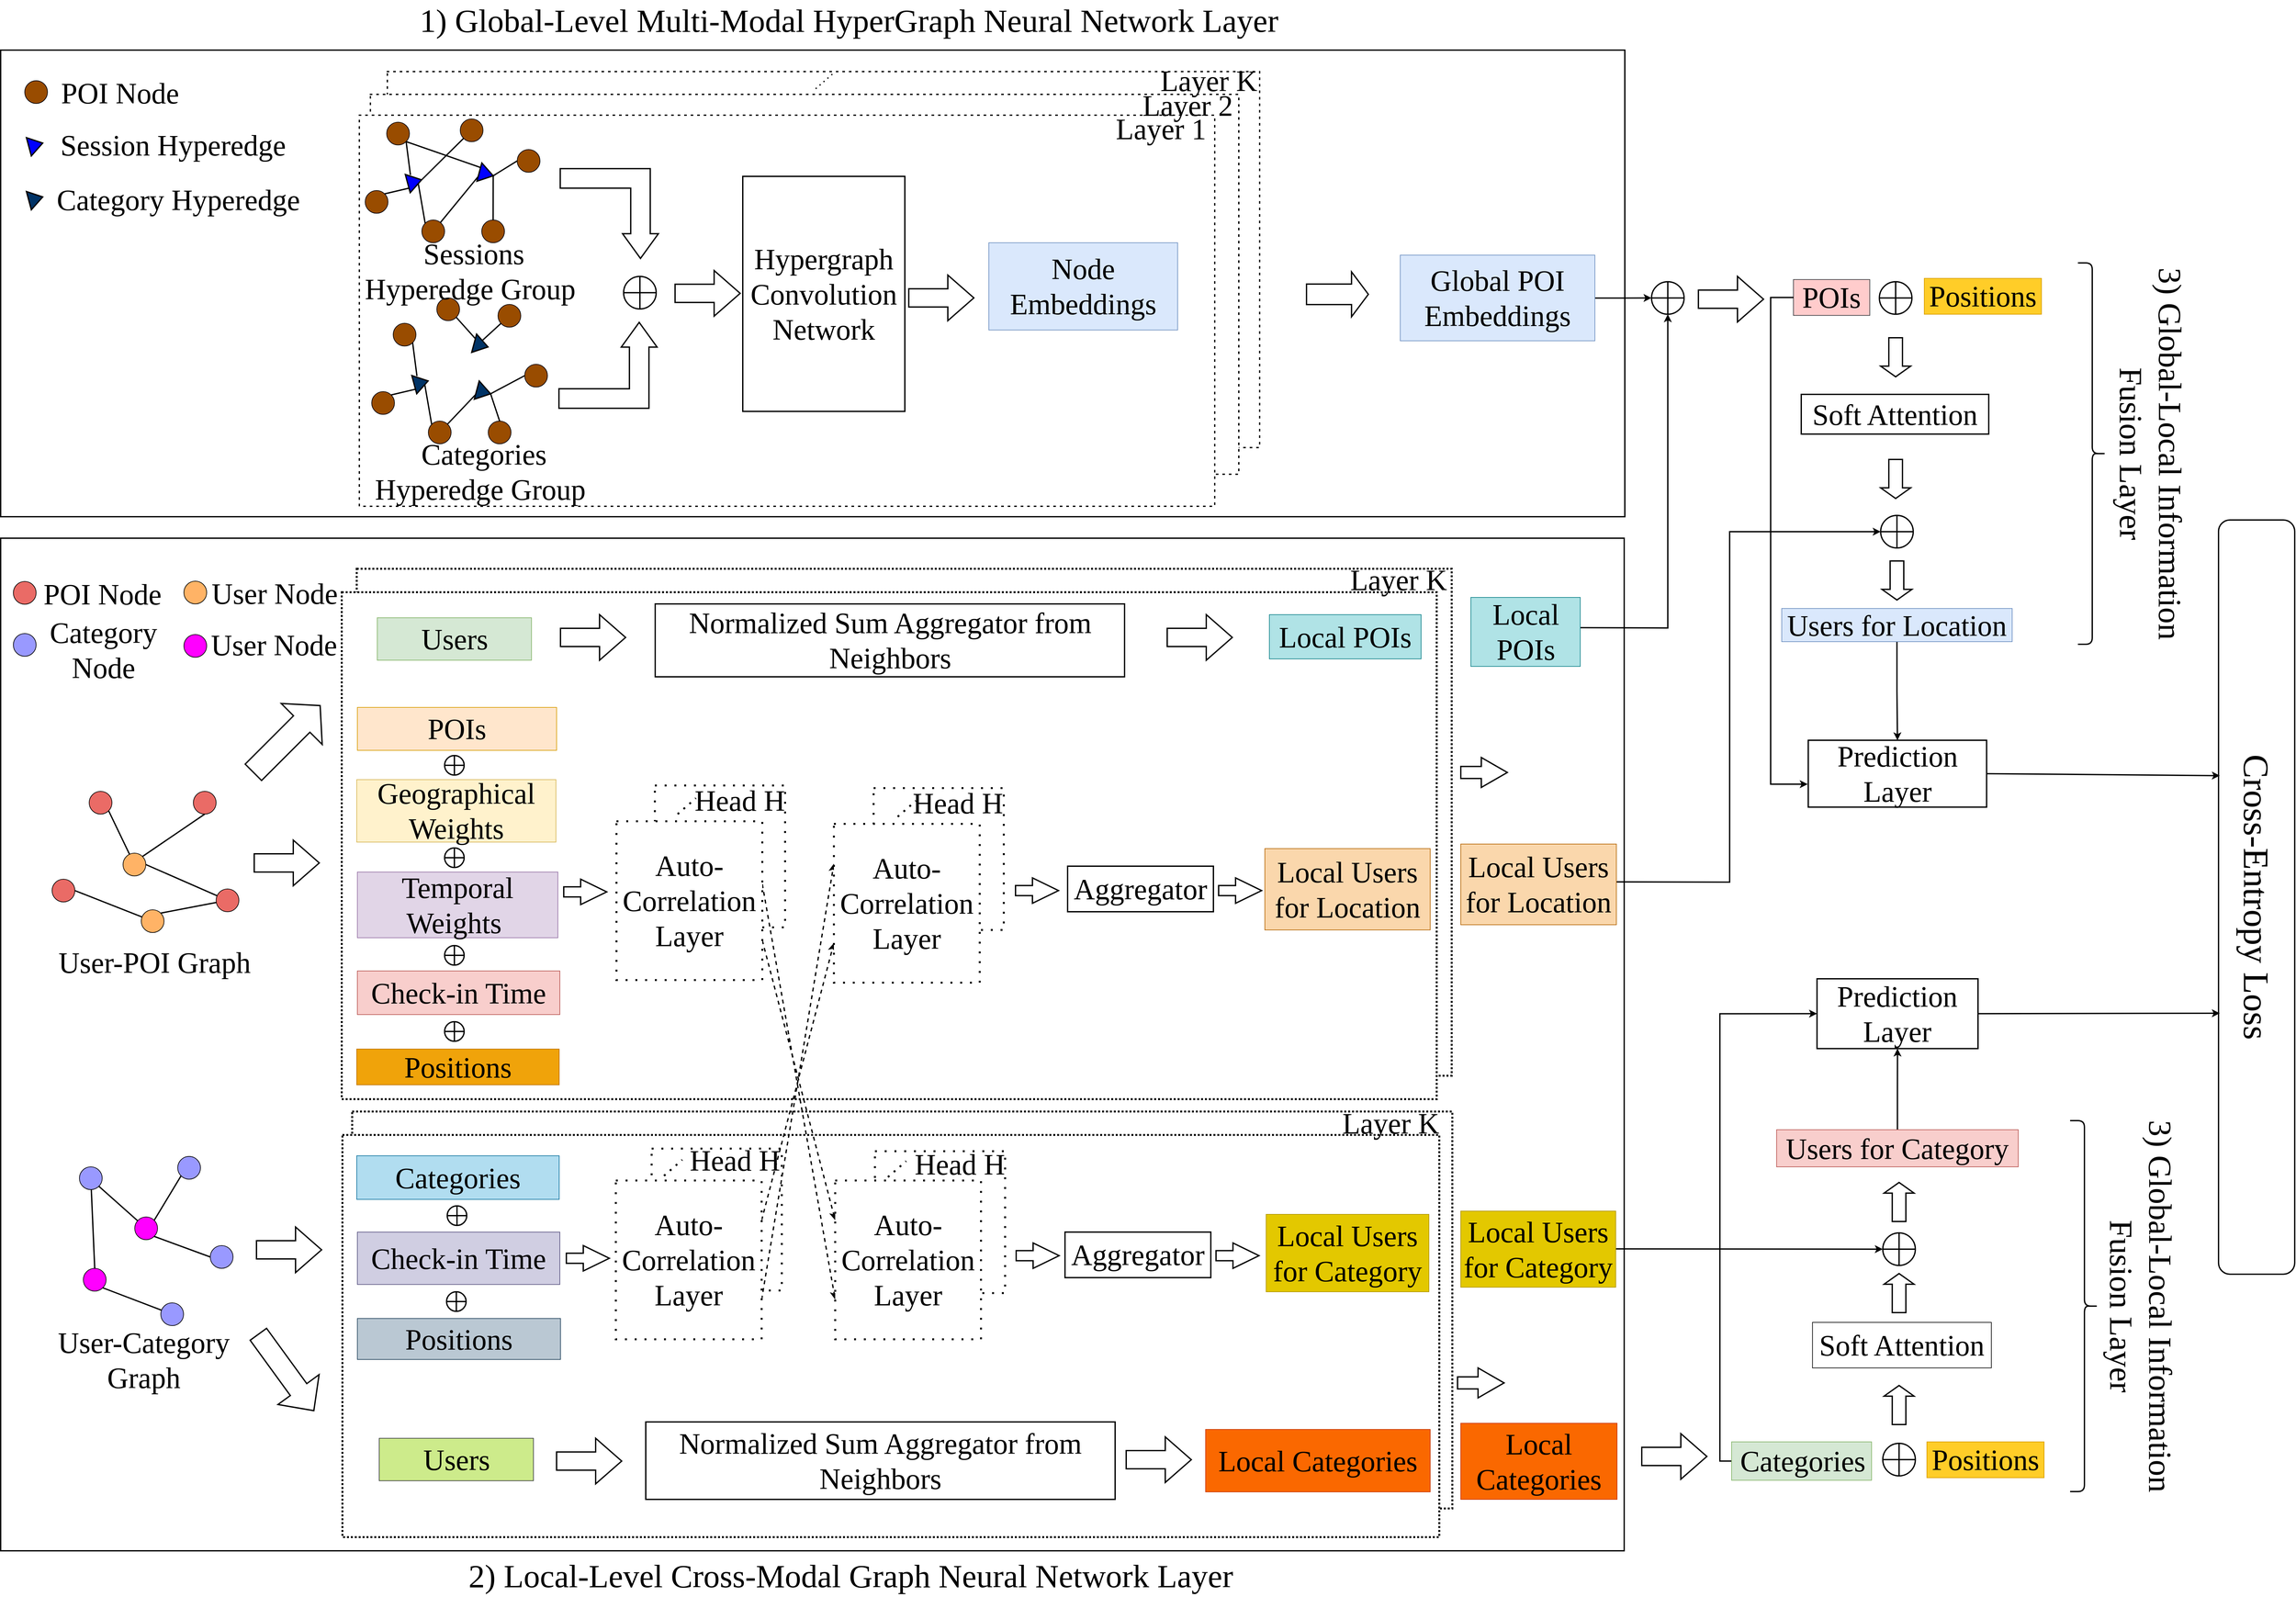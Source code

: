 <mxfile version="23.0.2" type="github" pages="2">
  <diagram name="第 1 页" id="PNhr8kcbTlroX-baOO0i">
    <mxGraphModel dx="3731" dy="2289" grid="0" gridSize="10" guides="1" tooltips="1" connect="1" arrows="1" fold="1" page="1" pageScale="1" pageWidth="3600" pageHeight="2500" background="#ffffff" math="1" shadow="0">
      <root>
        <mxCell id="0" />
        <mxCell id="1" parent="0" />
        <mxCell id="JnFQR-dMiFV1Tu1PzdE1-230" value="" style="rounded=0;whiteSpace=wrap;html=1;fillColor=none;strokeColor=default;fontSize=45;strokeWidth=2;fontFamily=Times New Roman;fontColor=default;" parent="1" vertex="1">
          <mxGeometry x="21" y="860" width="2494" height="1556" as="geometry" />
        </mxCell>
        <mxCell id="W3dQssfoFB5kCdI35nBZ-3" value="" style="rounded=0;whiteSpace=wrap;html=1;fillColor=none;strokeColor=default;dashed=1;dashPattern=1 1;strokeWidth=3;fontSize=45;fontFamily=Times New Roman;fontColor=default;" parent="1" vertex="1">
          <mxGeometry x="561" y="1741" width="1690" height="610" as="geometry" />
        </mxCell>
        <mxCell id="W3dQssfoFB5kCdI35nBZ-1" value="" style="rounded=0;whiteSpace=wrap;html=1;fillColor=none;strokeColor=default;dashed=1;dashPattern=1 1;strokeWidth=3;fontSize=45;fontFamily=Times New Roman;fontColor=default;" parent="1" vertex="1">
          <mxGeometry x="568" y="907" width="1682" height="779" as="geometry" />
        </mxCell>
        <mxCell id="JnFQR-dMiFV1Tu1PzdE1-232" value="" style="rounded=0;whiteSpace=wrap;html=1;fillColor=default;strokeColor=default;dashed=1;dashPattern=1 1;strokeWidth=3;fontSize=45;fontFamily=Times New Roman;fontColor=default;" parent="1" vertex="1">
          <mxGeometry x="546" y="1777" width="1685" height="618" as="geometry" />
        </mxCell>
        <mxCell id="JnFQR-dMiFV1Tu1PzdE1-231" value="" style="rounded=0;whiteSpace=wrap;html=1;fillColor=default;strokeColor=default;dashed=1;dashPattern=1 1;strokeWidth=3;fontSize=45;fontFamily=Times New Roman;fontColor=default;" parent="1" vertex="1">
          <mxGeometry x="545" y="943" width="1682" height="779" as="geometry" />
        </mxCell>
        <mxCell id="JnFQR-dMiFV1Tu1PzdE1-228" value="" style="rounded=0;whiteSpace=wrap;html=1;fillColor=none;strokeColor=default;fontSize=45;strokeWidth=2;fontFamily=Times New Roman;fontColor=default;" parent="1" vertex="1">
          <mxGeometry x="21" y="110" width="2495" height="717" as="geometry" />
        </mxCell>
        <mxCell id="MEwA-Q_oqiYRqp0OGWWu-136" value="" style="rounded=0;whiteSpace=wrap;html=1;fillColor=default;strokeColor=default;strokeWidth=2;shape=table;startSize=0;container=1;collapsible=0;childLayout=tableLayout;fontSize=45;dashed=1;dashPattern=1 4;fontFamily=Times New Roman;fontColor=default;" parent="1" vertex="1">
          <mxGeometry x="615" y="143" width="1340" height="577.75" as="geometry" />
        </mxCell>
        <mxCell id="MEwA-Q_oqiYRqp0OGWWu-134" value="" style="rounded=0;whiteSpace=wrap;html=1;fillColor=default;strokeColor=default;strokeWidth=2;shape=table;startSize=0;container=1;collapsible=0;childLayout=tableLayout;fontSize=45;dashed=1;dashPattern=1 4;fontFamily=Times New Roman;fontColor=default;" parent="1" vertex="1">
          <mxGeometry x="589" y="178" width="1334" height="583.75" as="geometry" />
        </mxCell>
        <mxCell id="PrBTOdZ4H55qHyfsa1yD-304" value="" style="rounded=0;whiteSpace=wrap;html=1;fillColor=default;strokeColor=default;strokeWidth=2;shape=table;startSize=0;container=1;collapsible=0;childLayout=tableLayout;fontSize=45;dashed=1;dashPattern=1 4;fontFamily=Times New Roman;fontColor=default;" parent="1" vertex="1">
          <mxGeometry x="572" y="210" width="1314" height="601" as="geometry" />
        </mxCell>
        <mxCell id="JnFQR-dMiFV1Tu1PzdE1-221" style="rounded=0;orthogonalLoop=1;jettySize=auto;html=1;exitX=0.5;exitY=0;exitDx=0;exitDy=0;strokeColor=default;strokeWidth=2;entryX=0.983;entryY=0.661;entryDx=0;entryDy=0;entryPerimeter=0;fontSize=45;fontFamily=Times New Roman;fontColor=default;" parent="1" source="PrBTOdZ4H55qHyfsa1yD-198" target="PrBTOdZ4H55qHyfsa1yD-328" edge="1">
          <mxGeometry relative="1" as="geometry">
            <mxPoint x="3662" y="1220" as="targetPoint" />
            <Array as="points" />
          </mxGeometry>
        </mxCell>
        <mxCell id="PrBTOdZ4H55qHyfsa1yD-198" value="&lt;font style=&quot;font-size: 45px;&quot;&gt;Prediction Layer&lt;/font&gt;" style="rounded=0;whiteSpace=wrap;html=1;labelBackgroundColor=none;fontColor=default;fillColor=none;strokeColor=default;strokeWidth=2;horizontal=0;rotation=90;verticalAlign=middle;align=center;fontSize=45;fontStyle=0;fontFamily=Times New Roman;" parent="1" vertex="1">
          <mxGeometry x="2883.38" y="1084.87" width="102.75" height="274" as="geometry" />
        </mxCell>
        <mxCell id="PrBTOdZ4H55qHyfsa1yD-203" value="1) Global-Level Multi-Modal HyperGraph Neural Network Layer&amp;nbsp;" style="text;html=1;strokeColor=none;fillColor=none;align=center;verticalAlign=middle;whiteSpace=wrap;rounded=0;fontColor=default;fontSize=50;fontFamily=Times New Roman;" parent="1" vertex="1">
          <mxGeometry x="584" y="33" width="1493" height="61" as="geometry" />
        </mxCell>
        <mxCell id="MEwA-Q_oqiYRqp0OGWWu-93" style="rounded=0;orthogonalLoop=1;jettySize=auto;html=1;exitX=1;exitY=1;exitDx=0;exitDy=0;entryX=0.336;entryY=0.098;entryDx=0;entryDy=0;strokeWidth=2;strokeColor=default;endArrow=none;endFill=0;entryPerimeter=0;fontSize=45;fontFamily=Times New Roman;fontColor=default;" parent="1" source="PrBTOdZ4H55qHyfsa1yD-226" target="MEwA-Q_oqiYRqp0OGWWu-84" edge="1">
          <mxGeometry relative="1" as="geometry" />
        </mxCell>
        <mxCell id="PrBTOdZ4H55qHyfsa1yD-226" value="" style="ellipse;whiteSpace=wrap;html=1;aspect=fixed;fillColor=#994C00;fontSize=45;fontFamily=Times New Roman;fontColor=default;strokeColor=default;" parent="1" vertex="1">
          <mxGeometry x="614" y="220.75" width="35" height="35" as="geometry" />
        </mxCell>
        <mxCell id="PrBTOdZ4H55qHyfsa1yD-287" value="&lt;font style=&quot;font-size: 45px;&quot;&gt;Hypergraph Convolution Network&lt;/font&gt;" style="rounded=0;whiteSpace=wrap;html=1;fillColor=none;strokeColor=default;strokeWidth=2;fontSize=45;fontFamily=Times New Roman;fontColor=default;" parent="1" vertex="1">
          <mxGeometry x="1161" y="304" width="249" height="361.15" as="geometry" />
        </mxCell>
        <mxCell id="PrBTOdZ4H55qHyfsa1yD-303" value="" style="shape=singleArrow;whiteSpace=wrap;html=1;arrowWidth=0.456;arrowSize=0.272;fillColor=none;strokeColor=default;strokeWidth=2;fontSize=45;fontFamily=Times New Roman;fontColor=default;" parent="1" vertex="1">
          <mxGeometry x="2027" y="450.75" width="95" height="69" as="geometry" />
        </mxCell>
        <mxCell id="PrBTOdZ4H55qHyfsa1yD-308" value="Layer 1" style="text;html=1;strokeColor=none;fillColor=none;align=center;verticalAlign=middle;whiteSpace=wrap;rounded=0;fontColor=default;fontSize=45;fontFamily=Times New Roman;" parent="1" vertex="1">
          <mxGeometry x="1723" y="214" width="161" height="33.25" as="geometry" />
        </mxCell>
        <mxCell id="PrBTOdZ4H55qHyfsa1yD-309" value="Layer 2" style="text;html=1;strokeColor=none;fillColor=none;align=center;verticalAlign=middle;whiteSpace=wrap;rounded=0;fontColor=default;fontSize=45;fontFamily=Times New Roman;" parent="1" vertex="1">
          <mxGeometry x="1766" y="178" width="157" height="33.25" as="geometry" />
        </mxCell>
        <mxCell id="PrBTOdZ4H55qHyfsa1yD-310" value="Layer K" style="text;html=1;strokeColor=none;fillColor=none;align=center;verticalAlign=middle;whiteSpace=wrap;rounded=0;fontColor=default;fontSize=45;fontFamily=Times New Roman;" parent="1" vertex="1">
          <mxGeometry x="1799" y="140" width="156" height="34.25" as="geometry" />
        </mxCell>
        <mxCell id="PrBTOdZ4H55qHyfsa1yD-322" value="2) Local-Level&amp;nbsp;Cross-Modal Graph Neural Network Layer" style="text;html=1;strokeColor=none;fillColor=none;align=center;verticalAlign=middle;whiteSpace=wrap;rounded=0;fontColor=default;fontSize=50;fontFamily=Times New Roman;" parent="1" vertex="1">
          <mxGeometry x="696" y="2422" width="1262" height="64" as="geometry" />
        </mxCell>
        <mxCell id="PrBTOdZ4H55qHyfsa1yD-323" value="Node Embeddings" style="text;html=1;align=center;verticalAlign=middle;whiteSpace=wrap;rounded=0;fontSize=45;fontFamily=Times New Roman;fillColor=#dae8fc;strokeColor=#6c8ebf;" parent="1" vertex="1">
          <mxGeometry x="1539" y="406" width="290" height="134.13" as="geometry" />
        </mxCell>
        <mxCell id="B0B4qzNi0AWNPd_5lNkv-1" style="edgeStyle=orthogonalEdgeStyle;rounded=0;orthogonalLoop=1;jettySize=auto;html=1;entryX=0;entryY=0.5;entryDx=0;entryDy=0;strokeWidth=2;" edge="1" parent="1" source="PrBTOdZ4H55qHyfsa1yD-327" target="JnFQR-dMiFV1Tu1PzdE1-169">
          <mxGeometry relative="1" as="geometry" />
        </mxCell>
        <mxCell id="PrBTOdZ4H55qHyfsa1yD-327" value="Global POI Embeddings" style="text;html=1;strokeColor=#6c8ebf;fillColor=#dae8fc;align=center;verticalAlign=middle;whiteSpace=wrap;rounded=0;fontSize=45;fontFamily=Times New Roman;" parent="1" vertex="1">
          <mxGeometry x="2171" y="425.05" width="299" height="131.66" as="geometry" />
        </mxCell>
        <mxCell id="PrBTOdZ4H55qHyfsa1yD-328" value="&lt;font style=&quot;font-size: 55px;&quot;&gt;Cross-Entropy Loss&lt;/font&gt;" style="rounded=1;whiteSpace=wrap;html=1;fillColor=none;strokeColor=default;strokeWidth=2;horizontal=0;rotation=-180;fontSize=55;fontFamily=Times New Roman;fontColor=default;" parent="1" vertex="1">
          <mxGeometry x="3428" y="832" width="117" height="1159" as="geometry" />
        </mxCell>
        <mxCell id="MEwA-Q_oqiYRqp0OGWWu-94" style="rounded=0;orthogonalLoop=1;jettySize=auto;html=1;exitX=1;exitY=0.5;exitDx=0;exitDy=0;entryX=0;entryY=1;entryDx=0;entryDy=0;strokeColor=default;strokeWidth=2;endArrow=none;endFill=0;fontSize=45;fontFamily=Times New Roman;fontColor=default;" parent="1" source="MEwA-Q_oqiYRqp0OGWWu-84" target="MEwA-Q_oqiYRqp0OGWWu-88" edge="1">
          <mxGeometry relative="1" as="geometry" />
        </mxCell>
        <mxCell id="MEwA-Q_oqiYRqp0OGWWu-95" style="rounded=0;orthogonalLoop=1;jettySize=auto;html=1;exitX=0;exitY=0.75;exitDx=0;exitDy=0;entryX=1;entryY=0;entryDx=0;entryDy=0;strokeColor=default;strokeWidth=2;endArrow=none;endFill=0;fontSize=45;fontFamily=Times New Roman;fontColor=default;" parent="1" source="MEwA-Q_oqiYRqp0OGWWu-84" target="MEwA-Q_oqiYRqp0OGWWu-87" edge="1">
          <mxGeometry relative="1" as="geometry" />
        </mxCell>
        <mxCell id="MEwA-Q_oqiYRqp0OGWWu-96" style="rounded=0;orthogonalLoop=1;jettySize=auto;html=1;exitX=1;exitY=0.5;exitDx=0;exitDy=0;entryX=0;entryY=1;entryDx=0;entryDy=0;strokeColor=default;endArrow=none;endFill=0;strokeWidth=2;fontSize=45;fontFamily=Times New Roman;fontColor=default;" parent="1" target="MEwA-Q_oqiYRqp0OGWWu-86" edge="1">
          <mxGeometry relative="1" as="geometry">
            <mxPoint x="662.495" y="314.753" as="sourcePoint" />
            <mxPoint x="667.996" y="381.476" as="targetPoint" />
          </mxGeometry>
        </mxCell>
        <mxCell id="MEwA-Q_oqiYRqp0OGWWu-84" value="" style="triangle;whiteSpace=wrap;html=1;fillColor=#0000FF;strokeColor=default;strokeWidth=2;rotation=-15;fontSize=45;fontFamily=Times New Roman;fontColor=default;" parent="1" vertex="1">
          <mxGeometry x="646" y="297.75" width="22" height="29" as="geometry" />
        </mxCell>
        <mxCell id="MEwA-Q_oqiYRqp0OGWWu-86" value="" style="ellipse;whiteSpace=wrap;html=1;aspect=fixed;fillColor=#994C00;direction=south;fontSize=45;fontFamily=Times New Roman;fontColor=default;strokeColor=default;" parent="1" vertex="1">
          <mxGeometry x="668" y="371" width="35" height="35" as="geometry" />
        </mxCell>
        <mxCell id="MEwA-Q_oqiYRqp0OGWWu-87" value="" style="ellipse;whiteSpace=wrap;html=1;aspect=fixed;fillColor=#994C00;fontSize=45;fontFamily=Times New Roman;fontColor=default;strokeColor=default;" parent="1" vertex="1">
          <mxGeometry x="581" y="325.75" width="35" height="35" as="geometry" />
        </mxCell>
        <mxCell id="MEwA-Q_oqiYRqp0OGWWu-88" value="" style="ellipse;whiteSpace=wrap;html=1;aspect=fixed;fillColor=#994C00;fontSize=45;fontFamily=Times New Roman;fontColor=default;strokeColor=default;" parent="1" vertex="1">
          <mxGeometry x="727" y="215.75" width="35" height="35" as="geometry" />
        </mxCell>
        <mxCell id="MEwA-Q_oqiYRqp0OGWWu-89" value="" style="ellipse;whiteSpace=wrap;html=1;aspect=fixed;fillColor=#994C00;fontSize=45;fontFamily=Times New Roman;fontColor=default;strokeColor=default;" parent="1" vertex="1">
          <mxGeometry x="814.5" y="262.75" width="35" height="35" as="geometry" />
        </mxCell>
        <mxCell id="MEwA-Q_oqiYRqp0OGWWu-90" value="" style="ellipse;whiteSpace=wrap;html=1;aspect=fixed;fillColor=#994C00;fontSize=45;fontFamily=Times New Roman;fontColor=default;strokeColor=default;" parent="1" vertex="1">
          <mxGeometry x="760" y="371" width="35" height="35" as="geometry" />
        </mxCell>
        <mxCell id="MEwA-Q_oqiYRqp0OGWWu-97" style="rounded=0;orthogonalLoop=1;jettySize=auto;html=1;exitX=0;exitY=0.75;exitDx=0;exitDy=0;strokeColor=default;strokeWidth=2;endArrow=none;endFill=0;fontSize=45;fontFamily=Times New Roman;fontColor=default;" parent="1" source="MEwA-Q_oqiYRqp0OGWWu-92" target="MEwA-Q_oqiYRqp0OGWWu-86" edge="1">
          <mxGeometry relative="1" as="geometry" />
        </mxCell>
        <mxCell id="MEwA-Q_oqiYRqp0OGWWu-98" style="rounded=0;orthogonalLoop=1;jettySize=auto;html=1;exitX=1;exitY=0.5;exitDx=0;exitDy=0;entryX=0.5;entryY=0;entryDx=0;entryDy=0;strokeWidth=2;strokeColor=default;endArrow=none;endFill=0;fontSize=45;fontFamily=Times New Roman;fontColor=default;" parent="1" source="MEwA-Q_oqiYRqp0OGWWu-92" target="MEwA-Q_oqiYRqp0OGWWu-90" edge="1">
          <mxGeometry relative="1" as="geometry" />
        </mxCell>
        <mxCell id="MEwA-Q_oqiYRqp0OGWWu-99" style="rounded=0;orthogonalLoop=1;jettySize=auto;html=1;exitX=1;exitY=0.5;exitDx=0;exitDy=0;entryX=0;entryY=0.5;entryDx=0;entryDy=0;endArrow=none;endFill=0;strokeWidth=2;strokeColor=default;fontSize=45;fontFamily=Times New Roman;fontColor=default;" parent="1" source="MEwA-Q_oqiYRqp0OGWWu-92" target="MEwA-Q_oqiYRqp0OGWWu-89" edge="1">
          <mxGeometry relative="1" as="geometry" />
        </mxCell>
        <mxCell id="MEwA-Q_oqiYRqp0OGWWu-100" style="rounded=0;orthogonalLoop=1;jettySize=auto;html=1;exitX=0;exitY=0.25;exitDx=0;exitDy=0;entryX=1;entryY=1;entryDx=0;entryDy=0;strokeWidth=2;strokeColor=default;endArrow=none;endFill=0;fontSize=45;fontFamily=Times New Roman;fontColor=default;" parent="1" source="MEwA-Q_oqiYRqp0OGWWu-92" target="PrBTOdZ4H55qHyfsa1yD-226" edge="1">
          <mxGeometry relative="1" as="geometry" />
        </mxCell>
        <mxCell id="MEwA-Q_oqiYRqp0OGWWu-92" value="" style="triangle;whiteSpace=wrap;html=1;fillColor=#0000FF;strokeColor=default;strokeWidth=2;rotation=15;fontSize=45;fontFamily=Times New Roman;fontColor=default;" parent="1" vertex="1">
          <mxGeometry x="756" y="285.75" width="22" height="29" as="geometry" />
        </mxCell>
        <mxCell id="MEwA-Q_oqiYRqp0OGWWu-102" style="rounded=0;orthogonalLoop=1;jettySize=auto;html=1;exitX=1;exitY=1;exitDx=0;exitDy=0;entryX=0.336;entryY=0.098;entryDx=0;entryDy=0;strokeWidth=2;strokeColor=default;endArrow=none;endFill=0;entryPerimeter=0;fontSize=45;fontFamily=Times New Roman;fontColor=default;" parent="1" source="MEwA-Q_oqiYRqp0OGWWu-103" target="MEwA-Q_oqiYRqp0OGWWu-107" edge="1">
          <mxGeometry relative="1" as="geometry" />
        </mxCell>
        <mxCell id="MEwA-Q_oqiYRqp0OGWWu-103" value="" style="ellipse;whiteSpace=wrap;html=1;aspect=fixed;fillColor=#994C00;fontSize=45;fontFamily=Times New Roman;fontColor=default;strokeColor=default;" parent="1" vertex="1">
          <mxGeometry x="624" y="529.75" width="35" height="35" as="geometry" />
        </mxCell>
        <mxCell id="MEwA-Q_oqiYRqp0OGWWu-105" style="rounded=0;orthogonalLoop=1;jettySize=auto;html=1;exitX=0;exitY=0.75;exitDx=0;exitDy=0;entryX=1;entryY=0;entryDx=0;entryDy=0;strokeColor=default;strokeWidth=2;endArrow=none;endFill=0;fontSize=45;fontFamily=Times New Roman;fontColor=default;" parent="1" source="MEwA-Q_oqiYRqp0OGWWu-107" target="MEwA-Q_oqiYRqp0OGWWu-109" edge="1">
          <mxGeometry relative="1" as="geometry" />
        </mxCell>
        <mxCell id="MEwA-Q_oqiYRqp0OGWWu-106" style="rounded=0;orthogonalLoop=1;jettySize=auto;html=1;exitX=1;exitY=0.5;exitDx=0;exitDy=0;entryX=0;entryY=1;entryDx=0;entryDy=0;strokeColor=default;endArrow=none;endFill=0;strokeWidth=2;fontSize=45;fontFamily=Times New Roman;fontColor=default;" parent="1" target="MEwA-Q_oqiYRqp0OGWWu-108" edge="1">
          <mxGeometry relative="1" as="geometry">
            <mxPoint x="672.495" y="623.753" as="sourcePoint" />
            <mxPoint x="677.996" y="690.476" as="targetPoint" />
          </mxGeometry>
        </mxCell>
        <mxCell id="MEwA-Q_oqiYRqp0OGWWu-107" value="" style="triangle;whiteSpace=wrap;html=1;fillColor=#003366;strokeColor=default;strokeWidth=2;rotation=-15;fontSize=45;fontFamily=Times New Roman;fontColor=default;" parent="1" vertex="1">
          <mxGeometry x="656" y="606.75" width="22" height="29" as="geometry" />
        </mxCell>
        <mxCell id="MEwA-Q_oqiYRqp0OGWWu-108" value="" style="ellipse;whiteSpace=wrap;html=1;aspect=fixed;fillColor=#994C00;direction=south;fontSize=45;fontFamily=Times New Roman;fontColor=default;strokeColor=default;" parent="1" vertex="1">
          <mxGeometry x="678" y="680" width="35" height="35" as="geometry" />
        </mxCell>
        <mxCell id="MEwA-Q_oqiYRqp0OGWWu-109" value="" style="ellipse;whiteSpace=wrap;html=1;aspect=fixed;fillColor=#994C00;fontSize=45;fontFamily=Times New Roman;fontColor=default;strokeColor=default;" parent="1" vertex="1">
          <mxGeometry x="591" y="634.75" width="35" height="35" as="geometry" />
        </mxCell>
        <mxCell id="MEwA-Q_oqiYRqp0OGWWu-123" style="rounded=0;orthogonalLoop=1;jettySize=auto;html=1;exitX=1;exitY=1;exitDx=0;exitDy=0;entryX=0;entryY=0.25;entryDx=0;entryDy=0;endArrow=none;endFill=0;strokeWidth=2;strokeColor=default;fontSize=45;fontFamily=Times New Roman;fontColor=default;" parent="1" source="MEwA-Q_oqiYRqp0OGWWu-110" target="MEwA-Q_oqiYRqp0OGWWu-118" edge="1">
          <mxGeometry relative="1" as="geometry" />
        </mxCell>
        <mxCell id="MEwA-Q_oqiYRqp0OGWWu-110" value="" style="ellipse;whiteSpace=wrap;html=1;aspect=fixed;fillColor=#994C00;fontSize=45;fontFamily=Times New Roman;fontColor=default;strokeColor=default;" parent="1" vertex="1">
          <mxGeometry x="691" y="490.75" width="35" height="35" as="geometry" />
        </mxCell>
        <mxCell id="MEwA-Q_oqiYRqp0OGWWu-111" value="" style="ellipse;whiteSpace=wrap;html=1;aspect=fixed;fillColor=#994C00;fontSize=45;fontFamily=Times New Roman;fontColor=default;strokeColor=default;" parent="1" vertex="1">
          <mxGeometry x="826" y="592.75" width="35" height="35" as="geometry" />
        </mxCell>
        <mxCell id="MEwA-Q_oqiYRqp0OGWWu-112" value="" style="ellipse;whiteSpace=wrap;html=1;aspect=fixed;fillColor=#994C00;fontSize=45;fontFamily=Times New Roman;fontColor=default;strokeColor=default;" parent="1" vertex="1">
          <mxGeometry x="770" y="680" width="35" height="35" as="geometry" />
        </mxCell>
        <mxCell id="MEwA-Q_oqiYRqp0OGWWu-113" style="rounded=0;orthogonalLoop=1;jettySize=auto;html=1;exitX=0;exitY=0.75;exitDx=0;exitDy=0;strokeColor=default;strokeWidth=2;endArrow=none;endFill=0;fontSize=45;fontFamily=Times New Roman;fontColor=default;" parent="1" source="MEwA-Q_oqiYRqp0OGWWu-117" target="MEwA-Q_oqiYRqp0OGWWu-108" edge="1">
          <mxGeometry relative="1" as="geometry" />
        </mxCell>
        <mxCell id="MEwA-Q_oqiYRqp0OGWWu-114" style="rounded=0;orthogonalLoop=1;jettySize=auto;html=1;exitX=1;exitY=0.5;exitDx=0;exitDy=0;entryX=0.5;entryY=0;entryDx=0;entryDy=0;strokeWidth=2;strokeColor=default;endArrow=none;endFill=0;fontSize=45;fontFamily=Times New Roman;fontColor=default;" parent="1" source="MEwA-Q_oqiYRqp0OGWWu-117" target="MEwA-Q_oqiYRqp0OGWWu-112" edge="1">
          <mxGeometry relative="1" as="geometry" />
        </mxCell>
        <mxCell id="MEwA-Q_oqiYRqp0OGWWu-115" style="rounded=0;orthogonalLoop=1;jettySize=auto;html=1;exitX=1;exitY=0.5;exitDx=0;exitDy=0;entryX=0;entryY=0.5;entryDx=0;entryDy=0;endArrow=none;endFill=0;strokeWidth=2;strokeColor=default;fontSize=45;fontFamily=Times New Roman;fontColor=default;" parent="1" source="MEwA-Q_oqiYRqp0OGWWu-117" target="MEwA-Q_oqiYRqp0OGWWu-111" edge="1">
          <mxGeometry relative="1" as="geometry" />
        </mxCell>
        <mxCell id="MEwA-Q_oqiYRqp0OGWWu-117" value="" style="triangle;whiteSpace=wrap;html=1;fillColor=#003366;strokeColor=default;strokeWidth=2;rotation=15;fontSize=45;fontFamily=Times New Roman;fontColor=default;" parent="1" vertex="1">
          <mxGeometry x="752" y="620.75" width="22" height="29" as="geometry" />
        </mxCell>
        <mxCell id="MEwA-Q_oqiYRqp0OGWWu-125" style="rounded=0;orthogonalLoop=1;jettySize=auto;html=1;exitX=0.5;exitY=0;exitDx=0;exitDy=0;endArrow=none;endFill=0;strokeWidth=2;strokeColor=default;fontSize=45;fontFamily=Times New Roman;fontColor=default;" parent="1" source="MEwA-Q_oqiYRqp0OGWWu-118" target="MEwA-Q_oqiYRqp0OGWWu-124" edge="1">
          <mxGeometry relative="1" as="geometry" />
        </mxCell>
        <mxCell id="MEwA-Q_oqiYRqp0OGWWu-118" value="" style="triangle;whiteSpace=wrap;html=1;fillColor=#003366;strokeColor=default;strokeWidth=2;rotation=15;fontSize=45;fontFamily=Times New Roman;fontColor=default;" parent="1" vertex="1">
          <mxGeometry x="748" y="548.75" width="22" height="29" as="geometry" />
        </mxCell>
        <mxCell id="MEwA-Q_oqiYRqp0OGWWu-124" value="" style="ellipse;whiteSpace=wrap;html=1;aspect=fixed;fillColor=#994C00;fontSize=45;fontFamily=Times New Roman;fontColor=default;strokeColor=default;" parent="1" vertex="1">
          <mxGeometry x="785" y="500.75" width="35" height="35" as="geometry" />
        </mxCell>
        <mxCell id="MEwA-Q_oqiYRqp0OGWWu-126" value="&lt;br style=&quot;font-size: 45px;&quot;&gt;Sessions Hyperedge Group&amp;nbsp;" style="text;html=1;strokeColor=none;fillColor=none;align=center;verticalAlign=middle;whiteSpace=wrap;rounded=0;fontColor=default;fontSize=45;fontFamily=Times New Roman;" parent="1" vertex="1">
          <mxGeometry x="568" y="394.25" width="360" height="56.5" as="geometry" />
        </mxCell>
        <mxCell id="MEwA-Q_oqiYRqp0OGWWu-127" value="&lt;br style=&quot;font-size: 45px;&quot;&gt;Categories Hyperedge Group&amp;nbsp;" style="text;html=1;strokeColor=none;fillColor=none;align=center;verticalAlign=middle;whiteSpace=wrap;rounded=0;fontColor=default;fontSize=45;fontFamily=Times New Roman;" parent="1" vertex="1">
          <mxGeometry x="570" y="707.5" width="387" height="47.25" as="geometry" />
        </mxCell>
        <mxCell id="MEwA-Q_oqiYRqp0OGWWu-130" value="" style="html=1;shadow=0;dashed=0;align=center;verticalAlign=middle;shape=mxgraph.arrows2.bendArrow;dy=15;dx=38;notch=0;arrowHead=55;rounded=0;rotation=90;fillColor=none;strokeColor=default;strokeWidth=2;fontSize=45;fontFamily=Times New Roman;fontColor=default;" parent="1" vertex="1">
          <mxGeometry x="887" y="285.75" width="138" height="150.75" as="geometry" />
        </mxCell>
        <mxCell id="MEwA-Q_oqiYRqp0OGWWu-131" value="" style="html=1;shadow=0;dashed=0;align=center;verticalAlign=middle;shape=mxgraph.arrows2.bendArrow;dy=15;dx=38;notch=0;arrowHead=55;rounded=0;rotation=90;fillColor=none;strokeColor=default;strokeWidth=2;direction=east;flipH=1;fontSize=45;fontFamily=Times New Roman;fontColor=default;" parent="1" vertex="1">
          <mxGeometry x="888" y="519" width="132" height="150.75" as="geometry" />
        </mxCell>
        <mxCell id="MEwA-Q_oqiYRqp0OGWWu-132" value="" style="shape=orEllipse;perimeter=ellipsePerimeter;whiteSpace=wrap;html=1;backgroundOutline=1;fillColor=none;strokeColor=default;strokeWidth=2;fontSize=45;fontFamily=Times New Roman;fontColor=default;" parent="1" vertex="1">
          <mxGeometry x="978" y="457.75" width="50" height="50" as="geometry" />
        </mxCell>
        <mxCell id="MEwA-Q_oqiYRqp0OGWWu-133" value="" style="html=1;shadow=0;dashed=0;align=center;verticalAlign=middle;shape=mxgraph.arrows2.arrow;dy=0.6;dx=40;notch=0;fillColor=none;strokeColor=default;strokeWidth=2;fontSize=45;fontFamily=Times New Roman;fontColor=default;" parent="1" vertex="1">
          <mxGeometry x="1057" y="448.75" width="100" height="70" as="geometry" />
        </mxCell>
        <mxCell id="MEwA-Q_oqiYRqp0OGWWu-138" value="" style="html=1;shadow=0;dashed=0;align=center;verticalAlign=middle;shape=mxgraph.arrows2.arrow;dy=0.6;dx=40;notch=0;fillColor=none;strokeColor=default;strokeWidth=2;fontSize=45;fontFamily=Times New Roman;fontColor=default;" parent="1" vertex="1">
          <mxGeometry x="1416" y="455.75" width="100" height="70" as="geometry" />
        </mxCell>
        <mxCell id="JnFQR-dMiFV1Tu1PzdE1-29" style="rounded=0;orthogonalLoop=1;jettySize=auto;html=1;exitX=1;exitY=1;exitDx=0;exitDy=0;strokeColor=default;endArrow=none;endFill=0;strokeWidth=2;fontSize=45;fontFamily=Times New Roman;fontColor=default;" parent="1" source="JnFQR-dMiFV1Tu1PzdE1-10" target="JnFQR-dMiFV1Tu1PzdE1-13" edge="1">
          <mxGeometry relative="1" as="geometry" />
        </mxCell>
        <mxCell id="JnFQR-dMiFV1Tu1PzdE1-10" value="" style="ellipse;whiteSpace=wrap;html=1;aspect=fixed;fillColor=#EA6B66;fontSize=45;fontFamily=Times New Roman;fontColor=default;strokeColor=default;" parent="1" vertex="1">
          <mxGeometry x="157" y="1249" width="35" height="35" as="geometry" />
        </mxCell>
        <mxCell id="JnFQR-dMiFV1Tu1PzdE1-11" value="" style="ellipse;whiteSpace=wrap;html=1;aspect=fixed;fillColor=#EA6B66;fontSize=45;fontFamily=Times New Roman;fontColor=default;strokeColor=default;" parent="1" vertex="1">
          <mxGeometry x="317" y="1249" width="35" height="35" as="geometry" />
        </mxCell>
        <mxCell id="JnFQR-dMiFV1Tu1PzdE1-32" style="rounded=0;orthogonalLoop=1;jettySize=auto;html=1;exitX=1;exitY=0.5;exitDx=0;exitDy=0;strokeColor=default;endArrow=none;endFill=0;strokeWidth=2;fontSize=45;fontFamily=Times New Roman;fontColor=default;" parent="1" source="JnFQR-dMiFV1Tu1PzdE1-12" target="JnFQR-dMiFV1Tu1PzdE1-27" edge="1">
          <mxGeometry relative="1" as="geometry" />
        </mxCell>
        <mxCell id="JnFQR-dMiFV1Tu1PzdE1-12" value="" style="ellipse;whiteSpace=wrap;html=1;aspect=fixed;fillColor=#EA6B66;fontSize=45;fontFamily=Times New Roman;fontColor=default;strokeColor=default;" parent="1" vertex="1">
          <mxGeometry x="100" y="1384" width="35" height="35" as="geometry" />
        </mxCell>
        <mxCell id="JnFQR-dMiFV1Tu1PzdE1-30" style="rounded=0;orthogonalLoop=1;jettySize=auto;html=1;exitX=1;exitY=0;exitDx=0;exitDy=0;entryX=0.5;entryY=1;entryDx=0;entryDy=0;strokeColor=default;endArrow=none;endFill=0;strokeWidth=2;fontSize=45;fontFamily=Times New Roman;fontColor=default;" parent="1" source="JnFQR-dMiFV1Tu1PzdE1-13" target="JnFQR-dMiFV1Tu1PzdE1-11" edge="1">
          <mxGeometry relative="1" as="geometry" />
        </mxCell>
        <mxCell id="JnFQR-dMiFV1Tu1PzdE1-33" style="rounded=0;orthogonalLoop=1;jettySize=auto;html=1;exitX=1;exitY=0.5;exitDx=0;exitDy=0;endArrow=none;endFill=0;strokeColor=default;strokeWidth=2;fontSize=45;fontFamily=Times New Roman;fontColor=default;" parent="1" source="JnFQR-dMiFV1Tu1PzdE1-13" target="JnFQR-dMiFV1Tu1PzdE1-28" edge="1">
          <mxGeometry relative="1" as="geometry" />
        </mxCell>
        <mxCell id="JnFQR-dMiFV1Tu1PzdE1-13" value="" style="ellipse;whiteSpace=wrap;html=1;aspect=fixed;fillColor=#FFB366;fontStyle=1;fontSize=45;fontFamily=Times New Roman;fontColor=default;strokeColor=default;" parent="1" vertex="1">
          <mxGeometry x="209" y="1344" width="35" height="35" as="geometry" />
        </mxCell>
        <mxCell id="JnFQR-dMiFV1Tu1PzdE1-15" value="" style="ellipse;whiteSpace=wrap;html=1;aspect=fixed;fillColor=#994C00;fontSize=45;fontFamily=Times New Roman;fontColor=default;strokeColor=default;" parent="1" vertex="1">
          <mxGeometry x="58" y="157" width="35" height="35" as="geometry" />
        </mxCell>
        <mxCell id="JnFQR-dMiFV1Tu1PzdE1-16" value="" style="triangle;whiteSpace=wrap;html=1;fillColor=#0000FF;strokeColor=default;strokeWidth=2;rotation=-15;fontSize=45;fontFamily=Times New Roman;fontColor=default;" parent="1" vertex="1">
          <mxGeometry x="64" y="241.25" width="22" height="29" as="geometry" />
        </mxCell>
        <mxCell id="JnFQR-dMiFV1Tu1PzdE1-18" value="" style="triangle;whiteSpace=wrap;html=1;fillColor=#003366;strokeColor=default;strokeWidth=2;rotation=-15;fontSize=45;fontFamily=Times New Roman;fontColor=default;" parent="1" vertex="1">
          <mxGeometry x="64" y="324" width="22" height="29" as="geometry" />
        </mxCell>
        <mxCell id="JnFQR-dMiFV1Tu1PzdE1-23" value="POI Node" style="text;html=1;strokeColor=none;fillColor=none;align=center;verticalAlign=middle;whiteSpace=wrap;rounded=0;fontColor=default;fontSize=45;fontFamily=Times New Roman;" parent="1" vertex="1">
          <mxGeometry x="112" y="160" width="185" height="32" as="geometry" />
        </mxCell>
        <mxCell id="JnFQR-dMiFV1Tu1PzdE1-24" value="Session Hyperedge" style="text;html=1;strokeColor=none;fillColor=none;align=center;verticalAlign=middle;whiteSpace=wrap;rounded=0;fontColor=default;fontSize=45;fontFamily=Times New Roman;" parent="1" vertex="1">
          <mxGeometry x="107" y="239.75" width="358" height="33.25" as="geometry" />
        </mxCell>
        <mxCell id="JnFQR-dMiFV1Tu1PzdE1-25" value="Category Hyperedge" style="text;html=1;strokeColor=none;fillColor=none;align=center;verticalAlign=middle;whiteSpace=wrap;rounded=0;fontColor=default;fontSize=45;fontFamily=Times New Roman;" parent="1" vertex="1">
          <mxGeometry x="92" y="321" width="404" height="37" as="geometry" />
        </mxCell>
        <mxCell id="JnFQR-dMiFV1Tu1PzdE1-31" style="rounded=0;orthogonalLoop=1;jettySize=auto;html=1;exitX=1;exitY=0;exitDx=0;exitDy=0;endArrow=none;endFill=0;strokeColor=default;strokeWidth=2;fontSize=45;fontFamily=Times New Roman;fontColor=default;" parent="1" source="JnFQR-dMiFV1Tu1PzdE1-27" target="JnFQR-dMiFV1Tu1PzdE1-28" edge="1">
          <mxGeometry relative="1" as="geometry" />
        </mxCell>
        <mxCell id="JnFQR-dMiFV1Tu1PzdE1-27" value="" style="ellipse;whiteSpace=wrap;html=1;aspect=fixed;fillColor=#FFB366;fontSize=45;fontFamily=Times New Roman;fontColor=default;strokeColor=default;" parent="1" vertex="1">
          <mxGeometry x="237" y="1431" width="35" height="35" as="geometry" />
        </mxCell>
        <mxCell id="JnFQR-dMiFV1Tu1PzdE1-28" value="" style="ellipse;whiteSpace=wrap;html=1;aspect=fixed;fillColor=#EA6B66;fontSize=45;fontFamily=Times New Roman;fontColor=default;strokeColor=default;" parent="1" vertex="1">
          <mxGeometry x="352" y="1399" width="35" height="35" as="geometry" />
        </mxCell>
        <mxCell id="JnFQR-dMiFV1Tu1PzdE1-34" value="User-POI Graph" style="text;html=1;strokeColor=none;fillColor=none;align=center;verticalAlign=middle;whiteSpace=wrap;rounded=0;fontColor=default;fontSize=45;fontFamily=Times New Roman;" parent="1" vertex="1">
          <mxGeometry x="98" y="1496" width="318.5" height="32" as="geometry" />
        </mxCell>
        <mxCell id="JnFQR-dMiFV1Tu1PzdE1-41" style="rounded=0;orthogonalLoop=1;jettySize=auto;html=1;exitX=1;exitY=1;exitDx=0;exitDy=0;endArrow=none;endFill=0;strokeColor=default;strokeWidth=2;fontSize=45;fontFamily=Times New Roman;fontColor=default;" parent="1" source="JnFQR-dMiFV1Tu1PzdE1-35" target="JnFQR-dMiFV1Tu1PzdE1-36" edge="1">
          <mxGeometry relative="1" as="geometry" />
        </mxCell>
        <mxCell id="JnFQR-dMiFV1Tu1PzdE1-35" value="" style="ellipse;whiteSpace=wrap;html=1;aspect=fixed;fillColor=#9999FF;fontSize=45;fontFamily=Times New Roman;fontColor=default;strokeColor=default;" parent="1" vertex="1">
          <mxGeometry x="142" y="1826" width="35" height="35" as="geometry" />
        </mxCell>
        <mxCell id="JnFQR-dMiFV1Tu1PzdE1-42" style="rounded=0;orthogonalLoop=1;jettySize=auto;html=1;exitX=1;exitY=0;exitDx=0;exitDy=0;entryX=0;entryY=1;entryDx=0;entryDy=0;endArrow=none;endFill=0;strokeColor=default;strokeWidth=2;fontSize=45;fontFamily=Times New Roman;fontColor=default;" parent="1" source="JnFQR-dMiFV1Tu1PzdE1-36" target="JnFQR-dMiFV1Tu1PzdE1-40" edge="1">
          <mxGeometry relative="1" as="geometry" />
        </mxCell>
        <mxCell id="JnFQR-dMiFV1Tu1PzdE1-43" style="rounded=0;orthogonalLoop=1;jettySize=auto;html=1;exitX=1;exitY=1;exitDx=0;exitDy=0;entryX=0;entryY=0.5;entryDx=0;entryDy=0;endArrow=none;endFill=0;strokeColor=default;strokeWidth=2;fontSize=45;fontFamily=Times New Roman;fontColor=default;" parent="1" source="JnFQR-dMiFV1Tu1PzdE1-36" target="JnFQR-dMiFV1Tu1PzdE1-39" edge="1">
          <mxGeometry relative="1" as="geometry" />
        </mxCell>
        <mxCell id="JnFQR-dMiFV1Tu1PzdE1-36" value="" style="ellipse;whiteSpace=wrap;html=1;aspect=fixed;fillColor=#FF00FF;fontSize=45;fontFamily=Times New Roman;fontColor=default;strokeColor=default;" parent="1" vertex="1">
          <mxGeometry x="227" y="1903" width="35" height="35" as="geometry" />
        </mxCell>
        <mxCell id="JnFQR-dMiFV1Tu1PzdE1-45" style="rounded=0;orthogonalLoop=1;jettySize=auto;html=1;exitX=1;exitY=1;exitDx=0;exitDy=0;endArrow=none;endFill=0;strokeColor=default;strokeWidth=2;fontSize=45;fontFamily=Times New Roman;fontColor=default;" parent="1" source="JnFQR-dMiFV1Tu1PzdE1-37" target="JnFQR-dMiFV1Tu1PzdE1-38" edge="1">
          <mxGeometry relative="1" as="geometry" />
        </mxCell>
        <mxCell id="JnFQR-dMiFV1Tu1PzdE1-46" style="rounded=0;orthogonalLoop=1;jettySize=auto;html=1;exitX=0.5;exitY=0;exitDx=0;exitDy=0;endArrow=none;endFill=0;strokeColor=default;strokeWidth=2;fontSize=45;fontFamily=Times New Roman;fontColor=default;" parent="1" source="JnFQR-dMiFV1Tu1PzdE1-37" target="JnFQR-dMiFV1Tu1PzdE1-35" edge="1">
          <mxGeometry relative="1" as="geometry" />
        </mxCell>
        <mxCell id="JnFQR-dMiFV1Tu1PzdE1-37" value="" style="ellipse;whiteSpace=wrap;html=1;aspect=fixed;fillColor=#FF00FF;fontSize=45;fontFamily=Times New Roman;fontColor=default;strokeColor=default;" parent="1" vertex="1">
          <mxGeometry x="148" y="1982" width="35" height="35" as="geometry" />
        </mxCell>
        <mxCell id="JnFQR-dMiFV1Tu1PzdE1-38" value="" style="ellipse;whiteSpace=wrap;html=1;aspect=fixed;fillColor=#9999FF;fontSize=45;fontFamily=Times New Roman;fontColor=default;strokeColor=default;" parent="1" vertex="1">
          <mxGeometry x="267" y="2035" width="35" height="35" as="geometry" />
        </mxCell>
        <mxCell id="JnFQR-dMiFV1Tu1PzdE1-39" value="" style="ellipse;whiteSpace=wrap;html=1;aspect=fixed;fillColor=#9999FF;fontSize=45;fontFamily=Times New Roman;fontColor=default;strokeColor=default;" parent="1" vertex="1">
          <mxGeometry x="343" y="1947" width="35" height="35" as="geometry" />
        </mxCell>
        <mxCell id="JnFQR-dMiFV1Tu1PzdE1-40" value="" style="ellipse;whiteSpace=wrap;html=1;aspect=fixed;fillColor=#9999FF;fontSize=45;fontFamily=Times New Roman;fontColor=default;strokeColor=default;" parent="1" vertex="1">
          <mxGeometry x="293" y="1810" width="35" height="35" as="geometry" />
        </mxCell>
        <mxCell id="JnFQR-dMiFV1Tu1PzdE1-47" value="User-Category Graph" style="text;html=1;strokeColor=none;fillColor=none;align=center;verticalAlign=middle;whiteSpace=wrap;rounded=0;fontColor=default;fontSize=45;fontFamily=Times New Roman;" parent="1" vertex="1">
          <mxGeometry x="95" y="2105" width="292" height="36" as="geometry" />
        </mxCell>
        <mxCell id="JnFQR-dMiFV1Tu1PzdE1-48" value="" style="ellipse;whiteSpace=wrap;html=1;aspect=fixed;fillColor=#EA6B66;fontSize=45;fontFamily=Times New Roman;fontColor=default;strokeColor=default;" parent="1" vertex="1">
          <mxGeometry x="40.5" y="926.5" width="35" height="35" as="geometry" />
        </mxCell>
        <mxCell id="JnFQR-dMiFV1Tu1PzdE1-50" value="" style="ellipse;whiteSpace=wrap;html=1;aspect=fixed;fillColor=#FFB366;fontStyle=1;fontSize=45;fontFamily=Times New Roman;fontColor=default;strokeColor=default;" parent="1" vertex="1">
          <mxGeometry x="302.5" y="926" width="35" height="35" as="geometry" />
        </mxCell>
        <mxCell id="JnFQR-dMiFV1Tu1PzdE1-51" value="POI Node" style="text;html=1;strokeColor=none;fillColor=none;align=center;verticalAlign=middle;whiteSpace=wrap;rounded=0;fontColor=default;fontSize=45;fontFamily=Times New Roman;" parent="1" vertex="1">
          <mxGeometry x="85" y="929.5" width="185" height="32" as="geometry" />
        </mxCell>
        <mxCell id="JnFQR-dMiFV1Tu1PzdE1-52" value="User Node" style="text;html=1;strokeColor=none;fillColor=none;align=center;verticalAlign=middle;whiteSpace=wrap;rounded=0;fontColor=default;fontSize=45;fontFamily=Times New Roman;" parent="1" vertex="1">
          <mxGeometry x="336.5" y="929" width="209.5" height="32" as="geometry" />
        </mxCell>
        <mxCell id="JnFQR-dMiFV1Tu1PzdE1-53" value="" style="ellipse;whiteSpace=wrap;html=1;aspect=fixed;fillColor=#9999FF;fontSize=45;fontFamily=Times New Roman;fontColor=default;strokeColor=default;" parent="1" vertex="1">
          <mxGeometry x="40.5" y="1006.5" width="35" height="35" as="geometry" />
        </mxCell>
        <mxCell id="JnFQR-dMiFV1Tu1PzdE1-54" value="Category Node" style="text;html=1;strokeColor=none;fillColor=none;align=center;verticalAlign=middle;whiteSpace=wrap;rounded=0;fontColor=default;fontSize=45;fontFamily=Times New Roman;" parent="1" vertex="1">
          <mxGeometry x="61.25" y="1001" width="235.75" height="62" as="geometry" />
        </mxCell>
        <mxCell id="JnFQR-dMiFV1Tu1PzdE1-55" value="" style="ellipse;whiteSpace=wrap;html=1;aspect=fixed;fillColor=#FF00FF;fontSize=45;fontFamily=Times New Roman;fontColor=default;strokeColor=default;" parent="1" vertex="1">
          <mxGeometry x="302.5" y="1008" width="35" height="35" as="geometry" />
        </mxCell>
        <mxCell id="JnFQR-dMiFV1Tu1PzdE1-56" value="User Node" style="text;html=1;strokeColor=none;fillColor=none;align=center;verticalAlign=middle;whiteSpace=wrap;rounded=0;fontColor=default;fontSize=45;fontFamily=Times New Roman;" parent="1" vertex="1">
          <mxGeometry x="336.5" y="1008" width="207.5" height="32" as="geometry" />
        </mxCell>
        <mxCell id="JnFQR-dMiFV1Tu1PzdE1-57" value="" style="html=1;shadow=0;dashed=0;align=center;verticalAlign=middle;shape=mxgraph.arrows2.arrow;dy=0.6;dx=40;notch=0;fillColor=none;strokeColor=default;strokeWidth=2;fontSize=45;fontFamily=Times New Roman;fontColor=default;" parent="1" vertex="1">
          <mxGeometry x="410.5" y="1324" width="100" height="70" as="geometry" />
        </mxCell>
        <mxCell id="JnFQR-dMiFV1Tu1PzdE1-58" value="" style="html=1;shadow=0;dashed=0;align=center;verticalAlign=middle;shape=mxgraph.arrows2.arrow;dy=0.6;dx=40;notch=0;fillColor=none;strokeColor=default;strokeWidth=2;fontSize=45;fontFamily=Times New Roman;fontColor=default;" parent="1" vertex="1">
          <mxGeometry x="414" y="1918.5" width="100" height="70" as="geometry" />
        </mxCell>
        <mxCell id="JnFQR-dMiFV1Tu1PzdE1-70" value="POIs" style="text;html=1;strokeColor=#d79b00;fillColor=#ffe6cc;align=center;verticalAlign=middle;whiteSpace=wrap;rounded=0;fontSize=45;fontFamily=Times New Roman;" parent="1" vertex="1">
          <mxGeometry x="569" y="1120" width="306" height="66" as="geometry" />
        </mxCell>
        <mxCell id="JnFQR-dMiFV1Tu1PzdE1-74" value="Geographical Weights" style="text;html=1;strokeColor=#d6b656;fillColor=#fff2cc;align=center;verticalAlign=middle;whiteSpace=wrap;rounded=0;fontSize=45;fontFamily=Times New Roman;" parent="1" vertex="1">
          <mxGeometry x="568" y="1231" width="306" height="96" as="geometry" />
        </mxCell>
        <mxCell id="JnFQR-dMiFV1Tu1PzdE1-78" value="Temporal Weights&amp;nbsp;" style="text;html=1;strokeColor=#9673a6;fillColor=#e1d5e7;align=center;verticalAlign=middle;whiteSpace=wrap;rounded=0;fontSize=45;fontFamily=Times New Roman;" parent="1" vertex="1">
          <mxGeometry x="569" y="1373" width="308" height="101" as="geometry" />
        </mxCell>
        <mxCell id="JnFQR-dMiFV1Tu1PzdE1-82" value="Check-in Time" style="text;html=1;strokeColor=#b85450;fillColor=#f8cecc;align=center;verticalAlign=middle;whiteSpace=wrap;rounded=0;fontSize=45;fontFamily=Times New Roman;" parent="1" vertex="1">
          <mxGeometry x="569" y="1525" width="311" height="67" as="geometry" />
        </mxCell>
        <mxCell id="JnFQR-dMiFV1Tu1PzdE1-86" value="Positions" style="text;html=1;strokeColor=#BD7000;fillColor=#f0a30a;align=center;verticalAlign=middle;whiteSpace=wrap;rounded=0;fontColor=#000000;fontSize=45;fontFamily=Times New Roman;" parent="1" vertex="1">
          <mxGeometry x="568" y="1645" width="311" height="55" as="geometry" />
        </mxCell>
        <mxCell id="JnFQR-dMiFV1Tu1PzdE1-87" value="" style="shape=orEllipse;perimeter=ellipsePerimeter;whiteSpace=wrap;html=1;backgroundOutline=1;fillColor=none;strokeColor=default;strokeWidth=2;fontSize=45;fontFamily=Times New Roman;fontColor=default;" parent="1" vertex="1">
          <mxGeometry x="703" y="1194" width="30" height="30" as="geometry" />
        </mxCell>
        <mxCell id="JnFQR-dMiFV1Tu1PzdE1-88" value="" style="shape=orEllipse;perimeter=ellipsePerimeter;whiteSpace=wrap;html=1;backgroundOutline=1;fillColor=none;strokeColor=default;strokeWidth=2;fontSize=45;fontFamily=Times New Roman;fontColor=default;" parent="1" vertex="1">
          <mxGeometry x="703" y="1336" width="30" height="30" as="geometry" />
        </mxCell>
        <mxCell id="JnFQR-dMiFV1Tu1PzdE1-89" value="" style="shape=orEllipse;perimeter=ellipsePerimeter;whiteSpace=wrap;html=1;backgroundOutline=1;fillColor=none;strokeColor=default;strokeWidth=2;fontSize=45;fontFamily=Times New Roman;fontColor=default;" parent="1" vertex="1">
          <mxGeometry x="703" y="1486" width="30" height="30" as="geometry" />
        </mxCell>
        <mxCell id="JnFQR-dMiFV1Tu1PzdE1-90" value="" style="shape=orEllipse;perimeter=ellipsePerimeter;whiteSpace=wrap;html=1;backgroundOutline=1;fillColor=none;strokeColor=default;strokeWidth=2;fontSize=45;fontFamily=Times New Roman;fontColor=default;" parent="1" vertex="1">
          <mxGeometry x="703" y="1603" width="30" height="30" as="geometry" />
        </mxCell>
        <mxCell id="JnFQR-dMiFV1Tu1PzdE1-94" value="Users" style="text;html=1;strokeColor=#82b366;fillColor=#d5e8d4;align=center;verticalAlign=middle;whiteSpace=wrap;rounded=0;fontSize=45;fontFamily=Times New Roman;" parent="1" vertex="1">
          <mxGeometry x="599.56" y="982.25" width="236.88" height="65.25" as="geometry" />
        </mxCell>
        <mxCell id="JnFQR-dMiFV1Tu1PzdE1-95" value="" style="html=1;shadow=0;dashed=0;align=center;verticalAlign=middle;shape=mxgraph.arrows2.arrow;dy=0.6;dx=40;notch=0;fillColor=none;strokeColor=default;strokeWidth=2;rotation=-45;direction=east;fontSize=45;fontFamily=Times New Roman;fontColor=default;" parent="1" vertex="1">
          <mxGeometry x="388" y="1124" width="145" height="89" as="geometry" />
        </mxCell>
        <mxCell id="JnFQR-dMiFV1Tu1PzdE1-103" value="" style="html=1;shadow=0;dashed=0;align=center;verticalAlign=middle;shape=mxgraph.arrows2.arrow;dy=0.6;dx=40;notch=0;fillColor=none;strokeColor=default;strokeWidth=2;fontSize=45;fontFamily=Times New Roman;fontColor=default;" parent="1" vertex="1">
          <mxGeometry x="1580" y="1382" width="66" height="39" as="geometry" />
        </mxCell>
        <mxCell id="JnFQR-dMiFV1Tu1PzdE1-106" value="Aggregator" style="rounded=0;whiteSpace=wrap;html=1;fillColor=none;strokeColor=default;fontColor=default;fontSize=45;rotation=0;strokeWidth=2;fontFamily=Times New Roman;" parent="1" vertex="1">
          <mxGeometry x="1660" y="1364" width="224" height="70" as="geometry" />
        </mxCell>
        <mxCell id="JnFQR-dMiFV1Tu1PzdE1-110" value="Local Users for Location" style="text;html=1;fillColor=#fad7ac;align=center;verticalAlign=middle;whiteSpace=wrap;rounded=0;fontSize=45;fontFamily=Times New Roman;strokeColor=#b46504;" parent="1" vertex="1">
          <mxGeometry x="1963" y="1337" width="254" height="125" as="geometry" />
        </mxCell>
        <mxCell id="JnFQR-dMiFV1Tu1PzdE1-112" value="" style="html=1;shadow=0;dashed=0;align=center;verticalAlign=middle;shape=mxgraph.arrows2.arrow;dy=0.6;dx=40;notch=0;fillColor=none;strokeColor=default;strokeWidth=2;fontSize=45;fontFamily=Times New Roman;fontColor=default;" parent="1" vertex="1">
          <mxGeometry x="881" y="977.5" width="100" height="70" as="geometry" />
        </mxCell>
        <mxCell id="JnFQR-dMiFV1Tu1PzdE1-113" value="Normalized Sum Aggregator from Neighbors" style="rounded=0;whiteSpace=wrap;html=1;fillColor=none;strokeColor=default;fontColor=default;fontSize=45;strokeWidth=2;fontFamily=Times New Roman;" parent="1" vertex="1">
          <mxGeometry x="1026.5" y="961" width="721" height="112" as="geometry" />
        </mxCell>
        <mxCell id="JnFQR-dMiFV1Tu1PzdE1-114" value="" style="html=1;shadow=0;dashed=0;align=center;verticalAlign=middle;shape=mxgraph.arrows2.arrow;dy=0.6;dx=40;notch=0;fillColor=none;strokeColor=default;strokeWidth=2;fontSize=45;fontFamily=Times New Roman;fontColor=default;" parent="1" vertex="1">
          <mxGeometry x="1813" y="977.5" width="100" height="70" as="geometry" />
        </mxCell>
        <mxCell id="JnFQR-dMiFV1Tu1PzdE1-118" value="Local POIs" style="text;html=1;strokeColor=#0e8088;fillColor=#b0e3e6;align=center;verticalAlign=middle;whiteSpace=wrap;rounded=0;fontSize=45;fontFamily=Times New Roman;" parent="1" vertex="1">
          <mxGeometry x="1970" y="977.5" width="233" height="68" as="geometry" />
        </mxCell>
        <mxCell id="JnFQR-dMiFV1Tu1PzdE1-122" value="Categories" style="text;html=1;strokeColor=#10739e;fillColor=#b1ddf0;align=center;verticalAlign=middle;whiteSpace=wrap;rounded=0;fontSize=45;fontFamily=Times New Roman;" parent="1" vertex="1">
          <mxGeometry x="568" y="1809" width="311" height="67" as="geometry" />
        </mxCell>
        <mxCell id="JnFQR-dMiFV1Tu1PzdE1-134" value="Check-in Time" style="text;html=1;strokeColor=#56517e;fillColor=#d0cee2;align=center;verticalAlign=middle;whiteSpace=wrap;rounded=0;fontSize=45;fontFamily=Times New Roman;" parent="1" vertex="1">
          <mxGeometry x="569" y="1926.25" width="311" height="80.5" as="geometry" />
        </mxCell>
        <mxCell id="JnFQR-dMiFV1Tu1PzdE1-138" value="Positions" style="text;html=1;strokeColor=#23445d;fillColor=#bac8d3;align=center;verticalAlign=middle;whiteSpace=wrap;rounded=0;fontSize=45;fontFamily=Times New Roman;" parent="1" vertex="1">
          <mxGeometry x="569" y="2059" width="312" height="63" as="geometry" />
        </mxCell>
        <mxCell id="JnFQR-dMiFV1Tu1PzdE1-139" value="" style="shape=orEllipse;perimeter=ellipsePerimeter;whiteSpace=wrap;html=1;backgroundOutline=1;fillColor=none;strokeColor=default;strokeWidth=2;fontSize=45;fontFamily=Times New Roman;fontColor=default;" parent="1" vertex="1">
          <mxGeometry x="707" y="1886" width="30" height="30" as="geometry" />
        </mxCell>
        <mxCell id="JnFQR-dMiFV1Tu1PzdE1-142" value="" style="shape=orEllipse;perimeter=ellipsePerimeter;whiteSpace=wrap;html=1;backgroundOutline=1;fillColor=none;strokeColor=default;strokeWidth=2;fontSize=45;fontFamily=Times New Roman;fontColor=default;" parent="1" vertex="1">
          <mxGeometry x="706" y="2018" width="30" height="30" as="geometry" />
        </mxCell>
        <mxCell id="JnFQR-dMiFV1Tu1PzdE1-148" value="" style="rounded=0;whiteSpace=wrap;html=1;fillColor=default;strokeColor=default;strokeWidth=3;fontColor=default;fontSize=45;dashed=1;dashPattern=1 4;fontFamily=Times New Roman;" parent="1" vertex="1">
          <mxGeometry x="1021" y="1798" width="200" height="218" as="geometry" />
        </mxCell>
        <mxCell id="aCgKGS1x7tzrQtVy-y0e-27" style="rounded=0;orthogonalLoop=1;jettySize=auto;html=1;exitX=1;exitY=0.25;exitDx=0;exitDy=0;entryX=0;entryY=0.75;entryDx=0;entryDy=0;strokeColor=default;strokeWidth=2;dashed=1;fontFamily=Times New Roman;fontColor=default;fontSize=45;" parent="1" source="JnFQR-dMiFV1Tu1PzdE1-149" target="aCgKGS1x7tzrQtVy-y0e-2" edge="1">
          <mxGeometry relative="1" as="geometry" />
        </mxCell>
        <mxCell id="aCgKGS1x7tzrQtVy-y0e-28" style="rounded=0;orthogonalLoop=1;jettySize=auto;html=1;exitX=1;exitY=0.75;exitDx=0;exitDy=0;entryX=0;entryY=0.25;entryDx=0;entryDy=0;strokeColor=default;strokeWidth=2;dashed=1;fontFamily=Times New Roman;fontColor=default;fontSize=45;" parent="1" source="JnFQR-dMiFV1Tu1PzdE1-149" target="aCgKGS1x7tzrQtVy-y0e-2" edge="1">
          <mxGeometry relative="1" as="geometry" />
        </mxCell>
        <mxCell id="JnFQR-dMiFV1Tu1PzdE1-149" value="Auto-Correlation Layer" style="rounded=0;whiteSpace=wrap;html=1;fillColor=default;strokeColor=default;strokeWidth=3;fontColor=default;fontSize=45;dashed=1;dashPattern=1 4;fontFamily=Times New Roman;" parent="1" vertex="1">
          <mxGeometry x="966" y="1847" width="224" height="244" as="geometry" />
        </mxCell>
        <mxCell id="JnFQR-dMiFV1Tu1PzdE1-150" value="Head H" style="text;html=1;strokeColor=none;fillColor=none;align=center;verticalAlign=middle;whiteSpace=wrap;rounded=0;fontColor=default;fontSize=45;fontFamily=Times New Roman;" parent="1" vertex="1">
          <mxGeometry x="1074.5" y="1803" width="147.5" height="26" as="geometry" />
        </mxCell>
        <mxCell id="JnFQR-dMiFV1Tu1PzdE1-151" value="" style="endArrow=none;dashed=1;html=1;dashPattern=1 3;strokeWidth=3;rounded=0;strokeColor=default;fontSize=45;fontFamily=Times New Roman;fontColor=default;" parent="1" edge="1">
          <mxGeometry width="50" height="50" relative="1" as="geometry">
            <mxPoint x="1040" y="1839.75" as="sourcePoint" />
            <mxPoint x="1068" y="1815.25" as="targetPoint" />
          </mxGeometry>
        </mxCell>
        <mxCell id="JnFQR-dMiFV1Tu1PzdE1-155" value="Aggregator" style="rounded=0;whiteSpace=wrap;html=1;fillColor=none;strokeColor=default;fontColor=default;fontSize=45;rotation=0;strokeWidth=2;fontFamily=Times New Roman;" parent="1" vertex="1">
          <mxGeometry x="1656" y="1926.25" width="224" height="70" as="geometry" />
        </mxCell>
        <mxCell id="JnFQR-dMiFV1Tu1PzdE1-159" value="Local Users for Category" style="text;html=1;strokeColor=#B09500;fillColor=#e3c800;align=center;verticalAlign=middle;whiteSpace=wrap;rounded=0;fontColor=#000000;fontSize=45;fontFamily=Times New Roman;" parent="1" vertex="1">
          <mxGeometry x="1965" y="1899" width="250" height="119" as="geometry" />
        </mxCell>
        <mxCell id="JnFQR-dMiFV1Tu1PzdE1-161" value="" style="html=1;shadow=0;dashed=0;align=center;verticalAlign=middle;shape=mxgraph.arrows2.arrow;dy=0.6;dx=40;notch=0;fillColor=none;strokeColor=default;strokeWidth=2;fontSize=45;fontFamily=Times New Roman;fontColor=default;" parent="1" vertex="1">
          <mxGeometry x="875" y="2243.12" width="100" height="70" as="geometry" />
        </mxCell>
        <mxCell id="JnFQR-dMiFV1Tu1PzdE1-162" value="Normalized Sum Aggregator from Neighbors" style="rounded=0;whiteSpace=wrap;html=1;fillColor=none;strokeColor=default;fontColor=default;fontSize=45;strokeWidth=2;fontFamily=Times New Roman;" parent="1" vertex="1">
          <mxGeometry x="1012" y="2218" width="721" height="119" as="geometry" />
        </mxCell>
        <mxCell id="JnFQR-dMiFV1Tu1PzdE1-163" value="" style="html=1;shadow=0;dashed=0;align=center;verticalAlign=middle;shape=mxgraph.arrows2.arrow;dy=0.6;dx=40;notch=0;fillColor=none;strokeColor=default;strokeWidth=2;fontSize=45;fontFamily=Times New Roman;fontColor=default;" parent="1" vertex="1">
          <mxGeometry x="1750" y="2241" width="100" height="70" as="geometry" />
        </mxCell>
        <mxCell id="JnFQR-dMiFV1Tu1PzdE1-167" value="Local Categories" style="text;html=1;strokeColor=#C73500;fillColor=#fa6800;align=center;verticalAlign=middle;whiteSpace=wrap;rounded=0;fontColor=#000000;fontSize=45;fontFamily=Times New Roman;" parent="1" vertex="1">
          <mxGeometry x="1872" y="2229.5" width="345" height="96" as="geometry" />
        </mxCell>
        <mxCell id="JnFQR-dMiFV1Tu1PzdE1-168" value="" style="html=1;shadow=0;dashed=0;align=center;verticalAlign=middle;shape=mxgraph.arrows2.arrow;dy=0.6;dx=40;notch=0;fillColor=none;strokeColor=default;strokeWidth=2;rotation=54;direction=east;fontSize=45;fontFamily=Times New Roman;fontColor=default;" parent="1" vertex="1">
          <mxGeometry x="387" y="2103" width="145" height="78" as="geometry" />
        </mxCell>
        <mxCell id="JnFQR-dMiFV1Tu1PzdE1-169" value="" style="shape=orEllipse;perimeter=ellipsePerimeter;whiteSpace=wrap;html=1;backgroundOutline=1;fillColor=none;strokeColor=default;strokeWidth=2;fontSize=45;fontFamily=Times New Roman;fontColor=default;" parent="1" vertex="1">
          <mxGeometry x="2557" y="465.88" width="50" height="50" as="geometry" />
        </mxCell>
        <mxCell id="JnFQR-dMiFV1Tu1PzdE1-175" value="POIs" style="text;html=1;strokeColor=#36393d;fillColor=#ffcccc;align=center;verticalAlign=middle;whiteSpace=wrap;rounded=0;fontSize=45;fontFamily=Times New Roman;" parent="1" vertex="1">
          <mxGeometry x="2775" y="462.57" width="117.25" height="55.12" as="geometry" />
        </mxCell>
        <mxCell id="JnFQR-dMiFV1Tu1PzdE1-180" value="Positions" style="text;html=1;strokeColor=#d79b00;fillColor=#ffcd28;align=center;verticalAlign=middle;whiteSpace=wrap;rounded=0;fontSize=45;fontFamily=Times New Roman;gradientColor=none;" parent="1" vertex="1">
          <mxGeometry x="2976" y="460.75" width="180" height="55.12" as="geometry" />
        </mxCell>
        <mxCell id="JnFQR-dMiFV1Tu1PzdE1-181" value="" style="shape=orEllipse;perimeter=ellipsePerimeter;whiteSpace=wrap;html=1;backgroundOutline=1;fillColor=none;strokeColor=default;strokeWidth=2;fontSize=45;fontFamily=Times New Roman;fontColor=default;" parent="1" vertex="1">
          <mxGeometry x="2907" y="465.88" width="50" height="50" as="geometry" />
        </mxCell>
        <mxCell id="JnFQR-dMiFV1Tu1PzdE1-182" value="" style="shape=singleArrow;whiteSpace=wrap;html=1;arrowWidth=0.456;arrowSize=0.272;fillColor=none;strokeColor=default;strokeWidth=2;rotation=90;fontSize=45;fontFamily=Times New Roman;fontColor=default;" parent="1" vertex="1">
          <mxGeometry x="2902" y="559" width="60" height="46" as="geometry" />
        </mxCell>
        <mxCell id="JnFQR-dMiFV1Tu1PzdE1-183" value="Soft Attention" style="rounded=0;whiteSpace=wrap;html=1;fillColor=none;strokeColor=default;fontColor=default;fontSize=45;strokeWidth=2;fontFamily=Times New Roman;" parent="1" vertex="1">
          <mxGeometry x="2787" y="639" width="288" height="61" as="geometry" />
        </mxCell>
        <mxCell id="JnFQR-dMiFV1Tu1PzdE1-184" value="" style="shape=singleArrow;whiteSpace=wrap;html=1;arrowWidth=0.456;arrowSize=0.272;fillColor=none;strokeColor=default;strokeWidth=2;rotation=90;fontSize=45;fontFamily=Times New Roman;fontColor=default;" parent="1" vertex="1">
          <mxGeometry x="2902" y="746" width="60" height="46" as="geometry" />
        </mxCell>
        <mxCell id="JnFQR-dMiFV1Tu1PzdE1-185" value="" style="shape=orEllipse;perimeter=ellipsePerimeter;whiteSpace=wrap;html=1;backgroundOutline=1;fillColor=none;strokeColor=default;strokeWidth=2;fontSize=45;fontFamily=Times New Roman;fontColor=default;" parent="1" vertex="1">
          <mxGeometry x="2909" y="825" width="50" height="50" as="geometry" />
        </mxCell>
        <mxCell id="JnFQR-dMiFV1Tu1PzdE1-187" value="" style="shape=singleArrow;whiteSpace=wrap;html=1;arrowWidth=0.456;arrowSize=0.272;fillColor=none;strokeColor=default;strokeWidth=2;rotation=90;fontSize=45;fontFamily=Times New Roman;fontColor=default;" parent="1" vertex="1">
          <mxGeometry x="2904" y="902" width="60" height="46" as="geometry" />
        </mxCell>
        <mxCell id="B0B4qzNi0AWNPd_5lNkv-8" style="edgeStyle=orthogonalEdgeStyle;rounded=0;orthogonalLoop=1;jettySize=auto;html=1;exitX=0.5;exitY=1;exitDx=0;exitDy=0;strokeWidth=2;" edge="1" parent="1" source="JnFQR-dMiFV1Tu1PzdE1-191" target="PrBTOdZ4H55qHyfsa1yD-198">
          <mxGeometry relative="1" as="geometry" />
        </mxCell>
        <mxCell id="JnFQR-dMiFV1Tu1PzdE1-191" value="Users for Location" style="text;html=1;strokeColor=#6c8ebf;fillColor=#dae8fc;align=center;verticalAlign=middle;whiteSpace=wrap;rounded=0;fontSize=45;fontFamily=Times New Roman;gradientColor=none;" parent="1" vertex="1">
          <mxGeometry x="2757" y="968" width="354" height="51" as="geometry" />
        </mxCell>
        <mxCell id="B0B4qzNi0AWNPd_5lNkv-13" style="edgeStyle=orthogonalEdgeStyle;rounded=0;orthogonalLoop=1;jettySize=auto;html=1;entryX=0.5;entryY=1;entryDx=0;entryDy=0;strokeWidth=2;" edge="1" parent="1" source="JnFQR-dMiFV1Tu1PzdE1-195" target="JnFQR-dMiFV1Tu1PzdE1-215">
          <mxGeometry relative="1" as="geometry">
            <Array as="points">
              <mxPoint x="2662" y="2278" />
              <mxPoint x="2662" y="1591" />
            </Array>
          </mxGeometry>
        </mxCell>
        <mxCell id="JnFQR-dMiFV1Tu1PzdE1-195" value="&amp;nbsp;Categories&amp;nbsp;" style="text;html=1;strokeColor=#82b366;fillColor=#d5e8d4;align=left;verticalAlign=middle;whiteSpace=wrap;rounded=0;fontSize=45;fontFamily=Times New Roman;gradientColor=none;" parent="1" vertex="1">
          <mxGeometry x="2680" y="2248.62" width="215" height="59" as="geometry" />
        </mxCell>
        <mxCell id="JnFQR-dMiFV1Tu1PzdE1-200" value="" style="shape=orEllipse;perimeter=ellipsePerimeter;whiteSpace=wrap;html=1;backgroundOutline=1;fillColor=none;strokeColor=default;strokeWidth=2;fontSize=45;fontFamily=Times New Roman;fontColor=default;" parent="1" vertex="1">
          <mxGeometry x="2912.25" y="2250.88" width="50" height="50" as="geometry" />
        </mxCell>
        <mxCell id="JnFQR-dMiFV1Tu1PzdE1-201" value="" style="shape=singleArrow;whiteSpace=wrap;html=1;arrowWidth=0.456;arrowSize=0.272;fillColor=none;strokeColor=default;strokeWidth=2;rotation=-90;fontSize=45;fontFamily=Times New Roman;fontColor=default;" parent="1" vertex="1">
          <mxGeometry x="2907.25" y="2169" width="60" height="46" as="geometry" />
        </mxCell>
        <mxCell id="JnFQR-dMiFV1Tu1PzdE1-202" value="Soft Attention" style="rounded=0;whiteSpace=wrap;html=1;fillColor=none;strokeColor=default;fontColor=default;fontSize=45;fontFamily=Times New Roman;" parent="1" vertex="1">
          <mxGeometry x="2804.25" y="2065" width="274.75" height="70" as="geometry" />
        </mxCell>
        <mxCell id="JnFQR-dMiFV1Tu1PzdE1-204" value="" style="shape=orEllipse;perimeter=ellipsePerimeter;whiteSpace=wrap;html=1;backgroundOutline=1;fillColor=none;strokeColor=default;strokeWidth=2;fontSize=45;fontFamily=Times New Roman;fontColor=default;" parent="1" vertex="1">
          <mxGeometry x="2912.25" y="1927.5" width="50" height="50" as="geometry" />
        </mxCell>
        <mxCell id="B0B4qzNi0AWNPd_5lNkv-10" style="edgeStyle=orthogonalEdgeStyle;rounded=0;orthogonalLoop=1;jettySize=auto;html=1;entryX=1;entryY=0.5;entryDx=0;entryDy=0;strokeWidth=2;" edge="1" parent="1" source="JnFQR-dMiFV1Tu1PzdE1-209" target="JnFQR-dMiFV1Tu1PzdE1-215">
          <mxGeometry relative="1" as="geometry" />
        </mxCell>
        <mxCell id="JnFQR-dMiFV1Tu1PzdE1-209" value="Users for Category" style="text;html=1;strokeColor=#b85450;fillColor=#f8cecc;align=center;verticalAlign=middle;whiteSpace=wrap;rounded=0;fontSize=45;fontFamily=Times New Roman;gradientColor=none;" parent="1" vertex="1">
          <mxGeometry x="2749.13" y="1769" width="371.25" height="57" as="geometry" />
        </mxCell>
        <mxCell id="JnFQR-dMiFV1Tu1PzdE1-210" value="" style="html=1;shadow=0;dashed=0;align=center;verticalAlign=middle;shape=mxgraph.arrows2.arrow;dy=0.6;dx=40;notch=0;fillColor=none;strokeColor=default;strokeWidth=2;fontSize=45;fontFamily=Times New Roman;fontColor=default;" parent="1" vertex="1">
          <mxGeometry x="2542" y="2236" width="100" height="70" as="geometry" />
        </mxCell>
        <mxCell id="JnFQR-dMiFV1Tu1PzdE1-211" value="" style="shape=singleArrow;whiteSpace=wrap;html=1;arrowWidth=0.456;arrowSize=0.272;fillColor=none;strokeColor=default;strokeWidth=2;rotation=-90;fontSize=45;fontFamily=Times New Roman;fontColor=default;" parent="1" vertex="1">
          <mxGeometry x="2907.25" y="1997" width="60" height="46" as="geometry" />
        </mxCell>
        <mxCell id="JnFQR-dMiFV1Tu1PzdE1-213" value="" style="shape=singleArrow;whiteSpace=wrap;html=1;arrowWidth=0.456;arrowSize=0.272;fillColor=none;strokeColor=default;strokeWidth=2;rotation=-90;fontSize=45;fontFamily=Times New Roman;fontColor=default;" parent="1" vertex="1">
          <mxGeometry x="2907.25" y="1857" width="60" height="46" as="geometry" />
        </mxCell>
        <mxCell id="JnFQR-dMiFV1Tu1PzdE1-222" style="rounded=0;orthogonalLoop=1;jettySize=auto;html=1;exitX=0.5;exitY=0;exitDx=0;exitDy=0;strokeColor=default;strokeWidth=2;entryX=0.983;entryY=0.346;entryDx=0;entryDy=0;entryPerimeter=0;fontSize=45;fontFamily=Times New Roman;fontColor=default;" parent="1" source="JnFQR-dMiFV1Tu1PzdE1-215" target="PrBTOdZ4H55qHyfsa1yD-328" edge="1">
          <mxGeometry relative="1" as="geometry" />
        </mxCell>
        <mxCell id="JnFQR-dMiFV1Tu1PzdE1-215" value="&lt;font style=&quot;font-size: 45px;&quot;&gt;Prediction Layer&lt;/font&gt;" style="rounded=0;whiteSpace=wrap;html=1;labelBackgroundColor=none;fontColor=default;fillColor=none;strokeColor=default;strokeWidth=2;horizontal=0;rotation=90;verticalAlign=middle;align=center;fontSize=45;fontStyle=0;fontFamily=Times New Roman;" parent="1" vertex="1">
          <mxGeometry x="2881.25" y="1467" width="107.25" height="247.32" as="geometry" />
        </mxCell>
        <mxCell id="JnFQR-dMiFV1Tu1PzdE1-223" value="" style="rounded=0;whiteSpace=wrap;html=1;fillColor=default;strokeColor=default;strokeWidth=3;fontColor=default;fontSize=45;dashed=1;dashPattern=1 4;fontFamily=Times New Roman;" parent="1" vertex="1">
          <mxGeometry x="1026" y="1240" width="200" height="218" as="geometry" />
        </mxCell>
        <mxCell id="aCgKGS1x7tzrQtVy-y0e-24" style="rounded=0;orthogonalLoop=1;jettySize=auto;html=1;exitX=1;exitY=0.75;exitDx=0;exitDy=0;entryX=0;entryY=0.25;entryDx=0;entryDy=0;strokeColor=default;strokeWidth=2;dashed=1;fontFamily=Times New Roman;fontColor=default;fontSize=45;" parent="1" source="JnFQR-dMiFV1Tu1PzdE1-224" target="aCgKGS1x7tzrQtVy-y0e-12" edge="1">
          <mxGeometry relative="1" as="geometry" />
        </mxCell>
        <mxCell id="aCgKGS1x7tzrQtVy-y0e-25" style="rounded=0;orthogonalLoop=1;jettySize=auto;html=1;exitX=0.991;exitY=0.348;exitDx=0;exitDy=0;entryX=0;entryY=0.75;entryDx=0;entryDy=0;strokeColor=default;strokeWidth=2;exitPerimeter=0;dashed=1;fontFamily=Times New Roman;fontColor=default;fontSize=45;" parent="1" source="JnFQR-dMiFV1Tu1PzdE1-224" target="aCgKGS1x7tzrQtVy-y0e-12" edge="1">
          <mxGeometry relative="1" as="geometry" />
        </mxCell>
        <mxCell id="JnFQR-dMiFV1Tu1PzdE1-224" value="Auto-Correlation Layer" style="rounded=0;whiteSpace=wrap;html=1;fillColor=default;strokeColor=default;strokeWidth=3;fontColor=default;fontSize=45;dashed=1;dashPattern=1 4;fontFamily=Times New Roman;" parent="1" vertex="1">
          <mxGeometry x="967" y="1295" width="224" height="244" as="geometry" />
        </mxCell>
        <mxCell id="JnFQR-dMiFV1Tu1PzdE1-225" value="Head H" style="text;html=1;strokeColor=none;fillColor=none;align=center;verticalAlign=middle;whiteSpace=wrap;rounded=0;fontColor=default;fontSize=45;fontFamily=Times New Roman;" parent="1" vertex="1">
          <mxGeometry x="1086" y="1249" width="141" height="28" as="geometry" />
        </mxCell>
        <mxCell id="JnFQR-dMiFV1Tu1PzdE1-226" value="" style="endArrow=none;dashed=1;html=1;dashPattern=1 3;strokeWidth=2;rounded=0;strokeColor=default;fontSize=45;fontFamily=Times New Roman;fontColor=default;" parent="1" edge="1">
          <mxGeometry width="50" height="50" relative="1" as="geometry">
            <mxPoint x="1273" y="169.37" as="sourcePoint" />
            <mxPoint x="1301" y="144.87" as="targetPoint" />
          </mxGeometry>
        </mxCell>
        <mxCell id="JnFQR-dMiFV1Tu1PzdE1-239" value="3) Global-Local Information Fusion Layer" style="text;html=1;strokeColor=none;fillColor=none;align=center;verticalAlign=middle;whiteSpace=wrap;rounded=0;fontColor=default;fontSize=50;rotation=-180;fontStyle=0;horizontal=0;fontFamily=Times New Roman;" parent="1" vertex="1">
          <mxGeometry x="3271" y="398.5" width="106.5" height="663" as="geometry" />
        </mxCell>
        <mxCell id="JnFQR-dMiFV1Tu1PzdE1-242" value="" style="html=1;shadow=0;dashed=0;align=center;verticalAlign=middle;shape=mxgraph.arrows2.arrow;dy=0.6;dx=40;notch=0;fillColor=none;strokeColor=default;strokeWidth=2;fontSize=45;fontFamily=Times New Roman;fontColor=default;" parent="1" vertex="1">
          <mxGeometry x="2629" y="457.75" width="100" height="70" as="geometry" />
        </mxCell>
        <mxCell id="JnFQR-dMiFV1Tu1PzdE1-244" value="" style="shape=curlyBracket;whiteSpace=wrap;html=1;rounded=1;flipH=1;labelPosition=right;verticalLabelPosition=middle;align=left;verticalAlign=middle;strokeColor=default;strokeWidth=2;fontSize=45;fontFamily=Times New Roman;fontColor=default;" parent="1" vertex="1">
          <mxGeometry x="3212" y="437" width="44" height="586" as="geometry" />
        </mxCell>
        <mxCell id="JnFQR-dMiFV1Tu1PzdE1-245" value="3) Global-Local Information Fusion Layer" style="text;html=1;strokeColor=none;fillColor=none;align=center;verticalAlign=middle;whiteSpace=wrap;rounded=0;fontColor=default;fontSize=50;rotation=-180;fontStyle=0;horizontal=0;fontFamily=Times New Roman;" parent="1" vertex="1">
          <mxGeometry x="3256" y="1689.5" width="106.5" height="701" as="geometry" />
        </mxCell>
        <mxCell id="JnFQR-dMiFV1Tu1PzdE1-246" value="" style="shape=curlyBracket;whiteSpace=wrap;html=1;rounded=1;flipH=1;labelPosition=right;verticalLabelPosition=middle;align=left;verticalAlign=middle;strokeColor=default;strokeWidth=2;fontSize=45;fontFamily=Times New Roman;fontColor=default;" parent="1" vertex="1">
          <mxGeometry x="3200" y="1755" width="44" height="570" as="geometry" />
        </mxCell>
        <mxCell id="pt0S3hRJKPfmAiW3qakQ-1" value="" style="endArrow=none;dashed=1;html=1;dashPattern=1 3;strokeWidth=3;rounded=0;strokeColor=default;fontSize=45;fontFamily=Times New Roman;fontColor=default;" parent="1" edge="1">
          <mxGeometry width="50" height="50" relative="1" as="geometry">
            <mxPoint x="1061" y="1284" as="sourcePoint" />
            <mxPoint x="1089" y="1259.5" as="targetPoint" />
          </mxGeometry>
        </mxCell>
        <mxCell id="W3dQssfoFB5kCdI35nBZ-5" value="Layer K" style="text;html=1;strokeColor=none;fillColor=none;align=center;verticalAlign=middle;whiteSpace=wrap;rounded=0;fontColor=default;fontSize=45;fontFamily=Times New Roman;" parent="1" vertex="1">
          <mxGeometry x="2076" y="908" width="185" height="32" as="geometry" />
        </mxCell>
        <mxCell id="W3dQssfoFB5kCdI35nBZ-6" value="Layer K" style="text;html=1;strokeColor=none;fillColor=none;align=center;verticalAlign=middle;whiteSpace=wrap;rounded=0;fontColor=default;fontSize=45;fontFamily=Times New Roman;" parent="1" vertex="1">
          <mxGeometry x="2064" y="1743" width="185" height="32" as="geometry" />
        </mxCell>
        <mxCell id="W3dQssfoFB5kCdI35nBZ-8" value="" style="html=1;shadow=0;dashed=0;align=center;verticalAlign=middle;shape=mxgraph.arrows2.arrow;dy=0.6;dx=40;notch=0;fillColor=none;strokeColor=default;strokeWidth=2;fontSize=45;fontFamily=Times New Roman;fontColor=default;" parent="1" vertex="1">
          <mxGeometry x="2264" y="1197" width="71.5" height="46" as="geometry" />
        </mxCell>
        <mxCell id="W3dQssfoFB5kCdI35nBZ-28" style="edgeStyle=orthogonalEdgeStyle;rounded=0;orthogonalLoop=1;jettySize=auto;html=1;exitX=1;exitY=0.5;exitDx=0;exitDy=0;entryX=0.5;entryY=1;entryDx=0;entryDy=0;strokeColor=default;strokeWidth=2;fontFamily=Times New Roman;fontColor=default;fontSize=45;" parent="1" target="JnFQR-dMiFV1Tu1PzdE1-169" edge="1">
          <mxGeometry relative="1" as="geometry">
            <mxPoint x="2447" y="997.5" as="sourcePoint" />
          </mxGeometry>
        </mxCell>
        <mxCell id="W3dQssfoFB5kCdI35nBZ-29" style="edgeStyle=orthogonalEdgeStyle;rounded=0;orthogonalLoop=1;jettySize=auto;html=1;exitX=1;exitY=0.5;exitDx=0;exitDy=0;entryX=0;entryY=0.5;entryDx=0;entryDy=0;strokeColor=default;strokeWidth=2;fontFamily=Times New Roman;fontColor=default;fontSize=45;" parent="1" target="JnFQR-dMiFV1Tu1PzdE1-185" edge="1">
          <mxGeometry relative="1" as="geometry">
            <mxPoint x="2444" y="1388" as="sourcePoint" />
          </mxGeometry>
        </mxCell>
        <mxCell id="W3dQssfoFB5kCdI35nBZ-17" value="" style="html=1;shadow=0;dashed=0;align=center;verticalAlign=middle;shape=mxgraph.arrows2.arrow;dy=0.6;dx=40;notch=0;fillColor=none;strokeColor=default;strokeWidth=2;fontSize=45;fontFamily=Times New Roman;fontColor=default;" parent="1" vertex="1">
          <mxGeometry x="2259" y="2135" width="71.5" height="46" as="geometry" />
        </mxCell>
        <mxCell id="W3dQssfoFB5kCdI35nBZ-30" style="edgeStyle=orthogonalEdgeStyle;rounded=0;orthogonalLoop=1;jettySize=auto;html=1;exitX=1;exitY=0.5;exitDx=0;exitDy=0;entryX=0;entryY=0.5;entryDx=0;entryDy=0;strokeColor=default;strokeWidth=2;fontFamily=Times New Roman;fontColor=default;fontSize=45;" parent="1" target="JnFQR-dMiFV1Tu1PzdE1-204" edge="1">
          <mxGeometry relative="1" as="geometry">
            <mxPoint x="2442" y="1952" as="sourcePoint" />
          </mxGeometry>
        </mxCell>
        <mxCell id="aCgKGS1x7tzrQtVy-y0e-1" value="" style="rounded=0;whiteSpace=wrap;html=1;fillColor=default;strokeColor=default;strokeWidth=3;fontColor=default;fontSize=45;dashed=1;dashPattern=1 4;fontFamily=Times New Roman;" parent="1" vertex="1">
          <mxGeometry x="1362" y="1244" width="200" height="218" as="geometry" />
        </mxCell>
        <mxCell id="aCgKGS1x7tzrQtVy-y0e-2" value="Auto-Correlation Layer" style="rounded=0;whiteSpace=wrap;html=1;fillColor=default;strokeColor=default;strokeWidth=3;fontColor=default;fontSize=45;dashed=1;dashPattern=1 4;fontFamily=Times New Roman;" parent="1" vertex="1">
          <mxGeometry x="1301" y="1299" width="224" height="244" as="geometry" />
        </mxCell>
        <mxCell id="aCgKGS1x7tzrQtVy-y0e-3" value="Head H" style="text;html=1;strokeColor=none;fillColor=none;align=center;verticalAlign=middle;whiteSpace=wrap;rounded=0;fontColor=default;fontSize=45;fontFamily=Times New Roman;" parent="1" vertex="1">
          <mxGeometry x="1418" y="1253" width="147" height="28" as="geometry" />
        </mxCell>
        <mxCell id="aCgKGS1x7tzrQtVy-y0e-4" value="" style="endArrow=none;dashed=1;html=1;dashPattern=1 3;strokeWidth=3;rounded=0;strokeColor=default;fontSize=45;fontFamily=Times New Roman;fontColor=default;" parent="1" edge="1">
          <mxGeometry width="50" height="50" relative="1" as="geometry">
            <mxPoint x="1399" y="1288" as="sourcePoint" />
            <mxPoint x="1427" y="1263.5" as="targetPoint" />
          </mxGeometry>
        </mxCell>
        <mxCell id="aCgKGS1x7tzrQtVy-y0e-7" value="" style="html=1;shadow=0;dashed=0;align=center;verticalAlign=middle;shape=mxgraph.arrows2.arrow;dy=0.6;dx=40;notch=0;fillColor=none;strokeColor=default;strokeWidth=2;fontSize=45;fontFamily=Times New Roman;fontColor=default;" parent="1" vertex="1">
          <mxGeometry x="1892" y="1382" width="66" height="39" as="geometry" />
        </mxCell>
        <mxCell id="aCgKGS1x7tzrQtVy-y0e-8" value="" style="html=1;shadow=0;dashed=0;align=center;verticalAlign=middle;shape=mxgraph.arrows2.arrow;dy=0.6;dx=40;notch=0;fillColor=none;strokeColor=default;strokeWidth=2;fontSize=45;fontFamily=Times New Roman;fontColor=default;" parent="1" vertex="1">
          <mxGeometry x="1888" y="1943" width="66" height="39" as="geometry" />
        </mxCell>
        <mxCell id="aCgKGS1x7tzrQtVy-y0e-10" value="" style="html=1;shadow=0;dashed=0;align=center;verticalAlign=middle;shape=mxgraph.arrows2.arrow;dy=0.6;dx=40;notch=0;fillColor=none;strokeColor=default;strokeWidth=2;fontSize=45;fontFamily=Times New Roman;fontColor=default;" parent="1" vertex="1">
          <mxGeometry x="1581" y="1943" width="66" height="39" as="geometry" />
        </mxCell>
        <mxCell id="aCgKGS1x7tzrQtVy-y0e-11" value="" style="rounded=0;whiteSpace=wrap;html=1;fillColor=default;strokeColor=default;strokeWidth=3;fontColor=default;fontSize=45;dashed=1;dashPattern=1 4;fontFamily=Times New Roman;" parent="1" vertex="1">
          <mxGeometry x="1364" y="1802" width="200" height="218" as="geometry" />
        </mxCell>
        <mxCell id="aCgKGS1x7tzrQtVy-y0e-12" value="Auto-Correlation Layer" style="rounded=0;whiteSpace=wrap;html=1;fillColor=default;strokeColor=default;strokeWidth=3;fontColor=default;fontSize=45;dashed=1;dashPattern=1 4;fontFamily=Times New Roman;" parent="1" vertex="1">
          <mxGeometry x="1303" y="1847" width="224" height="244" as="geometry" />
        </mxCell>
        <mxCell id="aCgKGS1x7tzrQtVy-y0e-13" value="Head H" style="text;html=1;strokeColor=none;fillColor=none;align=center;verticalAlign=middle;whiteSpace=wrap;rounded=0;fontColor=default;fontSize=45;fontFamily=Times New Roman;" parent="1" vertex="1">
          <mxGeometry x="1416.5" y="1809" width="154.5" height="26" as="geometry" />
        </mxCell>
        <mxCell id="aCgKGS1x7tzrQtVy-y0e-14" value="" style="endArrow=none;dashed=1;html=1;dashPattern=1 3;strokeWidth=3;rounded=0;strokeColor=default;fontSize=45;fontFamily=Times New Roman;fontColor=default;" parent="1" edge="1">
          <mxGeometry width="50" height="50" relative="1" as="geometry">
            <mxPoint x="1384" y="1841.75" as="sourcePoint" />
            <mxPoint x="1412" y="1817.25" as="targetPoint" />
          </mxGeometry>
        </mxCell>
        <mxCell id="aCgKGS1x7tzrQtVy-y0e-20" value="" style="html=1;shadow=0;dashed=0;align=center;verticalAlign=middle;shape=mxgraph.arrows2.arrow;dy=0.6;dx=40;notch=0;fillColor=none;strokeColor=default;strokeWidth=2;fontSize=45;fontFamily=Times New Roman;fontColor=default;" parent="1" vertex="1">
          <mxGeometry x="886" y="1384" width="66" height="39" as="geometry" />
        </mxCell>
        <mxCell id="aCgKGS1x7tzrQtVy-y0e-21" value="" style="html=1;shadow=0;dashed=0;align=center;verticalAlign=middle;shape=mxgraph.arrows2.arrow;dy=0.6;dx=40;notch=0;fillColor=none;strokeColor=default;strokeWidth=2;fontSize=45;fontFamily=Times New Roman;fontColor=default;" parent="1" vertex="1">
          <mxGeometry x="890" y="1947" width="66" height="39" as="geometry" />
        </mxCell>
        <mxCell id="B0B4qzNi0AWNPd_5lNkv-3" value="Local POIs" style="text;html=1;strokeColor=#0e8088;fillColor=#b0e3e6;align=center;verticalAlign=middle;whiteSpace=wrap;rounded=0;fontSize=45;fontFamily=Times New Roman;" vertex="1" parent="1">
          <mxGeometry x="2279.5" y="951" width="168" height="106" as="geometry" />
        </mxCell>
        <mxCell id="B0B4qzNi0AWNPd_5lNkv-4" value="Local Users for Location" style="text;html=1;fillColor=#fad7ac;align=center;verticalAlign=middle;whiteSpace=wrap;rounded=0;fontSize=45;fontFamily=Times New Roman;strokeColor=#b46504;" vertex="1" parent="1">
          <mxGeometry x="2264" y="1330" width="239" height="124" as="geometry" />
        </mxCell>
        <mxCell id="B0B4qzNi0AWNPd_5lNkv-7" value="Users" style="text;html=1;strokeColor=#36393d;fillColor=#cdeb8b;align=center;verticalAlign=middle;whiteSpace=wrap;rounded=0;fontSize=45;fontFamily=Times New Roman;" vertex="1" parent="1">
          <mxGeometry x="602.56" y="2243.12" width="236.88" height="65.25" as="geometry" />
        </mxCell>
        <mxCell id="B0B4qzNi0AWNPd_5lNkv-9" style="edgeStyle=orthogonalEdgeStyle;rounded=0;orthogonalLoop=1;jettySize=auto;html=1;exitX=0;exitY=0.5;exitDx=0;exitDy=0;entryX=0.657;entryY=1.003;entryDx=0;entryDy=0;entryPerimeter=0;strokeWidth=2;" edge="1" parent="1" source="JnFQR-dMiFV1Tu1PzdE1-175" target="PrBTOdZ4H55qHyfsa1yD-198">
          <mxGeometry relative="1" as="geometry">
            <Array as="points">
              <mxPoint x="2740" y="490" />
              <mxPoint x="2740" y="1238" />
            </Array>
          </mxGeometry>
        </mxCell>
        <mxCell id="B0B4qzNi0AWNPd_5lNkv-11" value="Positions" style="text;html=1;strokeColor=#d79b00;fillColor=#ffcd28;align=center;verticalAlign=middle;whiteSpace=wrap;rounded=0;fontSize=45;fontFamily=Times New Roman;gradientColor=none;" vertex="1" parent="1">
          <mxGeometry x="2980" y="2248.62" width="180" height="55.12" as="geometry" />
        </mxCell>
        <mxCell id="B0B4qzNi0AWNPd_5lNkv-14" value="Local Users for Category" style="text;html=1;strokeColor=#B09500;fillColor=#e3c800;align=center;verticalAlign=middle;whiteSpace=wrap;rounded=0;fontColor=#000000;fontSize=45;fontFamily=Times New Roman;" vertex="1" parent="1">
          <mxGeometry x="2264" y="1894" width="238" height="117" as="geometry" />
        </mxCell>
        <mxCell id="B0B4qzNi0AWNPd_5lNkv-15" value="Local Categories" style="text;html=1;strokeColor=#C73500;fillColor=#fa6800;align=center;verticalAlign=middle;whiteSpace=wrap;rounded=0;fontColor=#000000;fontSize=45;fontFamily=Times New Roman;" vertex="1" parent="1">
          <mxGeometry x="2264" y="2220" width="240" height="117" as="geometry" />
        </mxCell>
      </root>
    </mxGraphModel>
  </diagram>
  <diagram id="I6Y48AVpII63tMUKGTZz" name="第 2 页">
    <mxGraphModel dx="1306" dy="801" grid="0" gridSize="10" guides="1" tooltips="1" connect="1" arrows="1" fold="1" page="1" pageScale="1" pageWidth="650" pageHeight="700" background="#ffffff" math="0" shadow="0">
      <root>
        <mxCell id="0" />
        <mxCell id="1" parent="0" />
        <mxCell id="rfHE7dz0BeZERwDz1Zaj-1" value="" style="rounded=1;whiteSpace=wrap;html=1;fillColor=none;strokeColor=default;strokeWidth=2;arcSize=3;fontFamily=Times New Roman;fontColor=default;" parent="1" vertex="1">
          <mxGeometry x="10" y="56" width="630" height="455" as="geometry" />
        </mxCell>
        <mxCell id="rfHE7dz0BeZERwDz1Zaj-15" style="edgeStyle=orthogonalEdgeStyle;rounded=0;orthogonalLoop=1;jettySize=auto;html=1;exitX=0.5;exitY=0;exitDx=0;exitDy=0;entryX=0.5;entryY=1;entryDx=0;entryDy=0;strokeColor=default;strokeWidth=2;fontFamily=Times New Roman;fontColor=default;" parent="1" source="rfHE7dz0BeZERwDz1Zaj-4" target="rfHE7dz0BeZERwDz1Zaj-13" edge="1">
          <mxGeometry relative="1" as="geometry" />
        </mxCell>
        <mxCell id="rfHE7dz0BeZERwDz1Zaj-4" value="Linear" style="text;html=1;strokeColor=default;fillColor=none;align=center;verticalAlign=middle;whiteSpace=wrap;rounded=1;fontColor=default;strokeWidth=2;fontSize=30;fontFamily=Times New Roman;" parent="1" vertex="1">
          <mxGeometry x="52" y="535" width="106" height="58" as="geometry" />
        </mxCell>
        <mxCell id="rfHE7dz0BeZERwDz1Zaj-16" style="edgeStyle=orthogonalEdgeStyle;rounded=0;orthogonalLoop=1;jettySize=auto;html=1;exitX=0.5;exitY=0;exitDx=0;exitDy=0;entryX=0.5;entryY=1;entryDx=0;entryDy=0;strokeColor=default;strokeWidth=2;fontFamily=Times New Roman;fontColor=default;" parent="1" source="rfHE7dz0BeZERwDz1Zaj-5" target="rfHE7dz0BeZERwDz1Zaj-14" edge="1">
          <mxGeometry relative="1" as="geometry" />
        </mxCell>
        <mxCell id="rfHE7dz0BeZERwDz1Zaj-5" value="Linear" style="text;html=1;strokeColor=default;fillColor=none;align=center;verticalAlign=middle;whiteSpace=wrap;rounded=1;fontColor=default;strokeWidth=2;fontSize=30;fontFamily=Times New Roman;" parent="1" vertex="1">
          <mxGeometry x="282" y="535" width="106" height="58" as="geometry" />
        </mxCell>
        <mxCell id="rfHE7dz0BeZERwDz1Zaj-25" style="edgeStyle=orthogonalEdgeStyle;rounded=0;orthogonalLoop=1;jettySize=auto;html=1;exitX=0.5;exitY=0;exitDx=0;exitDy=0;entryX=1;entryY=0.5;entryDx=0;entryDy=0;strokeColor=default;strokeWidth=2;fontFamily=Times New Roman;fontColor=default;" parent="1" source="rfHE7dz0BeZERwDz1Zaj-6" target="rfHE7dz0BeZERwDz1Zaj-22" edge="1">
          <mxGeometry relative="1" as="geometry" />
        </mxCell>
        <mxCell id="rfHE7dz0BeZERwDz1Zaj-6" value="Linear" style="text;html=1;strokeColor=default;fillColor=none;align=center;verticalAlign=middle;whiteSpace=wrap;rounded=1;fontColor=default;strokeWidth=2;fontSize=30;fontFamily=Times New Roman;" parent="1" vertex="1">
          <mxGeometry x="512" y="535" width="106" height="58" as="geometry" />
        </mxCell>
        <mxCell id="rfHE7dz0BeZERwDz1Zaj-10" style="edgeStyle=orthogonalEdgeStyle;rounded=0;orthogonalLoop=1;jettySize=auto;html=1;exitX=0.5;exitY=0;exitDx=0;exitDy=0;entryX=0.5;entryY=1;entryDx=0;entryDy=0;fontColor=default;strokeColor=default;strokeWidth=2;fontFamily=Times New Roman;" parent="1" source="rfHE7dz0BeZERwDz1Zaj-7" target="rfHE7dz0BeZERwDz1Zaj-4" edge="1">
          <mxGeometry relative="1" as="geometry" />
        </mxCell>
        <mxCell id="rfHE7dz0BeZERwDz1Zaj-7" value="Q" style="text;html=1;strokeColor=none;fillColor=none;align=center;verticalAlign=middle;whiteSpace=wrap;rounded=0;fontColor=default;fontSize=30;fontFamily=Times New Roman;" parent="1" vertex="1">
          <mxGeometry x="89" y="647" width="32" height="31" as="geometry" />
        </mxCell>
        <mxCell id="rfHE7dz0BeZERwDz1Zaj-11" style="edgeStyle=orthogonalEdgeStyle;rounded=0;orthogonalLoop=1;jettySize=auto;html=1;exitX=0.5;exitY=0;exitDx=0;exitDy=0;entryX=0.5;entryY=1;entryDx=0;entryDy=0;strokeColor=default;strokeWidth=2;fontFamily=Times New Roman;fontColor=default;" parent="1" source="rfHE7dz0BeZERwDz1Zaj-8" target="rfHE7dz0BeZERwDz1Zaj-5" edge="1">
          <mxGeometry relative="1" as="geometry" />
        </mxCell>
        <mxCell id="rfHE7dz0BeZERwDz1Zaj-8" value="K" style="text;html=1;strokeColor=none;fillColor=none;align=center;verticalAlign=middle;whiteSpace=wrap;rounded=0;fontColor=default;fontSize=30;fontFamily=Times New Roman;" parent="1" vertex="1">
          <mxGeometry x="319" y="647" width="32" height="31" as="geometry" />
        </mxCell>
        <mxCell id="rfHE7dz0BeZERwDz1Zaj-12" style="edgeStyle=orthogonalEdgeStyle;rounded=0;orthogonalLoop=1;jettySize=auto;html=1;exitX=0.5;exitY=0;exitDx=0;exitDy=0;entryX=0.5;entryY=1;entryDx=0;entryDy=0;strokeColor=default;strokeWidth=2;fontFamily=Times New Roman;fontColor=default;" parent="1" source="rfHE7dz0BeZERwDz1Zaj-9" target="rfHE7dz0BeZERwDz1Zaj-6" edge="1">
          <mxGeometry relative="1" as="geometry" />
        </mxCell>
        <mxCell id="rfHE7dz0BeZERwDz1Zaj-9" value="V" style="text;html=1;strokeColor=none;fillColor=none;align=center;verticalAlign=middle;whiteSpace=wrap;rounded=0;fontColor=default;fontSize=30;fontFamily=Times New Roman;" parent="1" vertex="1">
          <mxGeometry x="549" y="647" width="32" height="31" as="geometry" />
        </mxCell>
        <mxCell id="rfHE7dz0BeZERwDz1Zaj-18" style="edgeStyle=orthogonalEdgeStyle;rounded=0;orthogonalLoop=1;jettySize=auto;html=1;exitX=0.5;exitY=0;exitDx=0;exitDy=0;entryX=0;entryY=0.5;entryDx=0;entryDy=0;strokeColor=default;strokeWidth=2;fontFamily=Times New Roman;fontColor=default;" parent="1" source="rfHE7dz0BeZERwDz1Zaj-13" target="rfHE7dz0BeZERwDz1Zaj-17" edge="1">
          <mxGeometry relative="1" as="geometry" />
        </mxCell>
        <mxCell id="rfHE7dz0BeZERwDz1Zaj-13" value="FFT" style="text;html=1;strokeColor=default;fillColor=none;align=center;verticalAlign=middle;whiteSpace=wrap;rounded=1;fontColor=default;strokeWidth=2;fontSize=30;fontFamily=Times New Roman;" parent="1" vertex="1">
          <mxGeometry x="52" y="423" width="106" height="58" as="geometry" />
        </mxCell>
        <mxCell id="rfHE7dz0BeZERwDz1Zaj-19" style="edgeStyle=orthogonalEdgeStyle;rounded=0;orthogonalLoop=1;jettySize=auto;html=1;exitX=0.5;exitY=0;exitDx=0;exitDy=0;entryX=1;entryY=0.5;entryDx=0;entryDy=0;strokeColor=default;strokeWidth=2;fontFamily=Times New Roman;fontColor=default;" parent="1" source="rfHE7dz0BeZERwDz1Zaj-14" target="rfHE7dz0BeZERwDz1Zaj-17" edge="1">
          <mxGeometry relative="1" as="geometry" />
        </mxCell>
        <mxCell id="rfHE7dz0BeZERwDz1Zaj-14" value="FFT" style="text;html=1;strokeColor=default;fillColor=none;align=center;verticalAlign=middle;whiteSpace=wrap;rounded=1;fontColor=default;strokeWidth=2;fontSize=30;fontFamily=Times New Roman;" parent="1" vertex="1">
          <mxGeometry x="282" y="423" width="106" height="58" as="geometry" />
        </mxCell>
        <mxCell id="rfHE7dz0BeZERwDz1Zaj-21" style="edgeStyle=orthogonalEdgeStyle;rounded=0;orthogonalLoop=1;jettySize=auto;html=1;exitX=0.5;exitY=0;exitDx=0;exitDy=0;entryX=0.5;entryY=1;entryDx=0;entryDy=0;strokeColor=default;strokeWidth=2;fontFamily=Times New Roman;fontColor=default;" parent="1" source="rfHE7dz0BeZERwDz1Zaj-17" target="rfHE7dz0BeZERwDz1Zaj-20" edge="1">
          <mxGeometry relative="1" as="geometry" />
        </mxCell>
        <mxCell id="rfHE7dz0BeZERwDz1Zaj-17" value="" style="shape=sumEllipse;perimeter=ellipsePerimeter;whiteSpace=wrap;html=1;backgroundOutline=1;fillColor=none;strokeColor=default;strokeWidth=2;fontFamily=Times New Roman;fontColor=default;" parent="1" vertex="1">
          <mxGeometry x="195" y="322" width="50" height="50" as="geometry" />
        </mxCell>
        <mxCell id="rfHE7dz0BeZERwDz1Zaj-23" style="edgeStyle=orthogonalEdgeStyle;rounded=0;orthogonalLoop=1;jettySize=auto;html=1;exitX=0.5;exitY=0;exitDx=0;exitDy=0;entryX=0;entryY=0.5;entryDx=0;entryDy=0;strokeColor=default;strokeWidth=2;fontFamily=Times New Roman;fontColor=default;" parent="1" source="rfHE7dz0BeZERwDz1Zaj-20" target="rfHE7dz0BeZERwDz1Zaj-22" edge="1">
          <mxGeometry relative="1" as="geometry">
            <Array as="points">
              <mxPoint x="220" y="176" />
              <mxPoint x="36" y="176" />
              <mxPoint x="36" y="113" />
            </Array>
          </mxGeometry>
        </mxCell>
        <mxCell id="rfHE7dz0BeZERwDz1Zaj-20" value="IFFT" style="text;html=1;strokeColor=default;fillColor=none;align=center;verticalAlign=middle;whiteSpace=wrap;rounded=1;fontColor=default;strokeWidth=2;fontSize=30;fontFamily=Times New Roman;" parent="1" vertex="1">
          <mxGeometry x="167" y="210" width="106" height="58" as="geometry" />
        </mxCell>
        <mxCell id="rfHE7dz0BeZERwDz1Zaj-27" style="edgeStyle=orthogonalEdgeStyle;rounded=0;orthogonalLoop=1;jettySize=auto;html=1;exitX=0.5;exitY=0;exitDx=0;exitDy=0;strokeColor=default;strokeWidth=2;fontFamily=Times New Roman;fontColor=default;" parent="1" source="rfHE7dz0BeZERwDz1Zaj-22" edge="1">
          <mxGeometry relative="1" as="geometry">
            <mxPoint x="325" y="15" as="targetPoint" />
          </mxGeometry>
        </mxCell>
        <mxCell id="rfHE7dz0BeZERwDz1Zaj-22" value="Time Delay Agg" style="text;html=1;strokeColor=default;fillColor=none;align=center;verticalAlign=middle;whiteSpace=wrap;rounded=1;fontColor=default;strokeWidth=2;fontSize=30;fontFamily=Times New Roman;" parent="1" vertex="1">
          <mxGeometry x="201" y="84" width="248" height="58" as="geometry" />
        </mxCell>
        <mxCell id="rfHE7dz0BeZERwDz1Zaj-24" value="Top k" style="text;html=1;strokeColor=none;fillColor=none;align=center;verticalAlign=middle;whiteSpace=wrap;rounded=0;fontColor=default;fontSize=30;fontFamily=Times New Roman;" parent="1" vertex="1">
          <mxGeometry x="37" y="126" width="124" height="34" as="geometry" />
        </mxCell>
      </root>
    </mxGraphModel>
  </diagram>
</mxfile>
